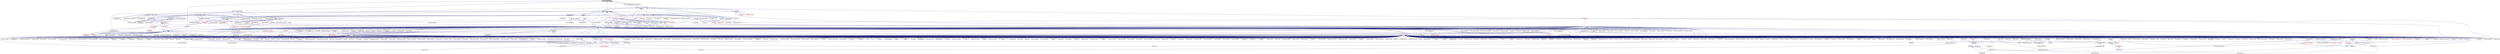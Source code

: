 digraph "bind_naming_wrappers.hpp"
{
  edge [fontname="Helvetica",fontsize="10",labelfontname="Helvetica",labelfontsize="10"];
  node [fontname="Helvetica",fontsize="10",shape=record];
  Node101 [label="bind_naming_wrappers.hpp",height=0.2,width=0.4,color="black", fillcolor="grey75", style="filled", fontcolor="black"];
  Node101 -> Node102 [dir="back",color="midnightblue",fontsize="10",style="solid",fontname="Helvetica"];
  Node102 [label="applier.hpp",height=0.2,width=0.4,color="black", fillcolor="white", style="filled",URL="$d2/d6f/include_2applier_8hpp.html"];
  Node102 -> Node103 [dir="back",color="midnightblue",fontsize="10",style="solid",fontname="Helvetica"];
  Node103 [label="runtime.hpp",height=0.2,width=0.4,color="black", fillcolor="white", style="filled",URL="$d5/d15/include_2runtime_8hpp.html"];
  Node103 -> Node104 [dir="back",color="midnightblue",fontsize="10",style="solid",fontname="Helvetica"];
  Node104 [label="async_io_action.cpp",height=0.2,width=0.4,color="black", fillcolor="white", style="filled",URL="$d3/df5/async__io__action_8cpp.html"];
  Node103 -> Node105 [dir="back",color="midnightblue",fontsize="10",style="solid",fontname="Helvetica"];
  Node105 [label="async_io_external.cpp",height=0.2,width=0.4,color="black", fillcolor="white", style="filled",URL="$da/d9a/async__io__external_8cpp.html"];
  Node103 -> Node106 [dir="back",color="midnightblue",fontsize="10",style="solid",fontname="Helvetica"];
  Node106 [label="async_io_low_level.cpp",height=0.2,width=0.4,color="black", fillcolor="white", style="filled",URL="$dc/d10/async__io__low__level_8cpp.html"];
  Node103 -> Node107 [dir="back",color="midnightblue",fontsize="10",style="solid",fontname="Helvetica"];
  Node107 [label="async_io_simple.cpp",height=0.2,width=0.4,color="black", fillcolor="white", style="filled",URL="$da/db7/async__io__simple_8cpp.html"];
  Node103 -> Node108 [dir="back",color="midnightblue",fontsize="10",style="solid",fontname="Helvetica"];
  Node108 [label="rnd_future_reduce.cpp",height=0.2,width=0.4,color="black", fillcolor="white", style="filled",URL="$d1/db5/rnd__future__reduce_8cpp.html"];
  Node103 -> Node109 [dir="back",color="midnightblue",fontsize="10",style="solid",fontname="Helvetica"];
  Node109 [label="oversubscribing_resource\l_partitioner.cpp",height=0.2,width=0.4,color="black", fillcolor="white", style="filled",URL="$dd/dee/oversubscribing__resource__partitioner_8cpp.html"];
  Node103 -> Node110 [dir="back",color="midnightblue",fontsize="10",style="solid",fontname="Helvetica"];
  Node110 [label="system_characteristics.hpp",height=0.2,width=0.4,color="black", fillcolor="white", style="filled",URL="$d0/d07/system__characteristics_8hpp.html"];
  Node110 -> Node109 [dir="back",color="midnightblue",fontsize="10",style="solid",fontname="Helvetica"];
  Node110 -> Node111 [dir="back",color="midnightblue",fontsize="10",style="solid",fontname="Helvetica"];
  Node111 [label="simple_resource_partitioner.cpp",height=0.2,width=0.4,color="black", fillcolor="white", style="filled",URL="$d5/df9/simple__resource__partitioner_8cpp.html"];
  Node103 -> Node111 [dir="back",color="midnightblue",fontsize="10",style="solid",fontname="Helvetica"];
  Node103 -> Node112 [dir="back",color="midnightblue",fontsize="10",style="solid",fontname="Helvetica"];
  Node112 [label="hpx.hpp",height=0.2,width=0.4,color="red", fillcolor="white", style="filled",URL="$d0/daa/hpx_8hpp.html"];
  Node112 -> Node113 [dir="back",color="midnightblue",fontsize="10",style="solid",fontname="Helvetica"];
  Node113 [label="1d_stencil_1.cpp",height=0.2,width=0.4,color="black", fillcolor="white", style="filled",URL="$d2/db1/1d__stencil__1_8cpp.html"];
  Node112 -> Node114 [dir="back",color="midnightblue",fontsize="10",style="solid",fontname="Helvetica"];
  Node114 [label="1d_stencil_2.cpp",height=0.2,width=0.4,color="black", fillcolor="white", style="filled",URL="$d3/dd1/1d__stencil__2_8cpp.html"];
  Node112 -> Node115 [dir="back",color="midnightblue",fontsize="10",style="solid",fontname="Helvetica"];
  Node115 [label="1d_stencil_3.cpp",height=0.2,width=0.4,color="black", fillcolor="white", style="filled",URL="$db/d19/1d__stencil__3_8cpp.html"];
  Node112 -> Node116 [dir="back",color="midnightblue",fontsize="10",style="solid",fontname="Helvetica"];
  Node116 [label="1d_stencil_4.cpp",height=0.2,width=0.4,color="black", fillcolor="white", style="filled",URL="$d1/d7d/1d__stencil__4_8cpp.html"];
  Node112 -> Node117 [dir="back",color="midnightblue",fontsize="10",style="solid",fontname="Helvetica"];
  Node117 [label="1d_stencil_4_parallel.cpp",height=0.2,width=0.4,color="black", fillcolor="white", style="filled",URL="$d6/d05/1d__stencil__4__parallel_8cpp.html"];
  Node112 -> Node118 [dir="back",color="midnightblue",fontsize="10",style="solid",fontname="Helvetica"];
  Node118 [label="1d_stencil_4_repart.cpp",height=0.2,width=0.4,color="black", fillcolor="white", style="filled",URL="$d0/d6b/1d__stencil__4__repart_8cpp.html"];
  Node112 -> Node119 [dir="back",color="midnightblue",fontsize="10",style="solid",fontname="Helvetica"];
  Node119 [label="1d_stencil_4_throttle.cpp",height=0.2,width=0.4,color="black", fillcolor="white", style="filled",URL="$d6/de5/1d__stencil__4__throttle_8cpp.html"];
  Node112 -> Node120 [dir="back",color="midnightblue",fontsize="10",style="solid",fontname="Helvetica"];
  Node120 [label="1d_stencil_5.cpp",height=0.2,width=0.4,color="black", fillcolor="white", style="filled",URL="$d7/d2a/1d__stencil__5_8cpp.html"];
  Node112 -> Node121 [dir="back",color="midnightblue",fontsize="10",style="solid",fontname="Helvetica"];
  Node121 [label="1d_stencil_6.cpp",height=0.2,width=0.4,color="black", fillcolor="white", style="filled",URL="$db/de7/1d__stencil__6_8cpp.html"];
  Node112 -> Node122 [dir="back",color="midnightblue",fontsize="10",style="solid",fontname="Helvetica"];
  Node122 [label="1d_stencil_7.cpp",height=0.2,width=0.4,color="black", fillcolor="white", style="filled",URL="$d4/d5a/1d__stencil__7_8cpp.html"];
  Node112 -> Node123 [dir="back",color="midnightblue",fontsize="10",style="solid",fontname="Helvetica"];
  Node123 [label="1d_stencil_8.cpp",height=0.2,width=0.4,color="black", fillcolor="white", style="filled",URL="$df/de0/1d__stencil__8_8cpp.html"];
  Node112 -> Node124 [dir="back",color="midnightblue",fontsize="10",style="solid",fontname="Helvetica"];
  Node124 [label="accumulator.cpp",height=0.2,width=0.4,color="black", fillcolor="white", style="filled",URL="$d1/d81/accumulator_8cpp.html"];
  Node112 -> Node125 [dir="back",color="midnightblue",fontsize="10",style="solid",fontname="Helvetica"];
  Node125 [label="accumulator.hpp",height=0.2,width=0.4,color="black", fillcolor="white", style="filled",URL="$d4/d9d/server_2accumulator_8hpp.html"];
  Node125 -> Node124 [dir="back",color="midnightblue",fontsize="10",style="solid",fontname="Helvetica"];
  Node125 -> Node126 [dir="back",color="midnightblue",fontsize="10",style="solid",fontname="Helvetica"];
  Node126 [label="accumulator.hpp",height=0.2,width=0.4,color="red", fillcolor="white", style="filled",URL="$d8/d5e/accumulator_8hpp.html"];
  Node112 -> Node128 [dir="back",color="midnightblue",fontsize="10",style="solid",fontname="Helvetica"];
  Node128 [label="template_function_accumulator.hpp",height=0.2,width=0.4,color="black", fillcolor="white", style="filled",URL="$d7/da6/server_2template__function__accumulator_8hpp.html"];
  Node128 -> Node129 [dir="back",color="midnightblue",fontsize="10",style="solid",fontname="Helvetica"];
  Node129 [label="template_function_accumulator.cpp",height=0.2,width=0.4,color="black", fillcolor="white", style="filled",URL="$d5/d02/template__function__accumulator_8cpp.html"];
  Node128 -> Node130 [dir="back",color="midnightblue",fontsize="10",style="solid",fontname="Helvetica"];
  Node130 [label="template_function_accumulator.hpp",height=0.2,width=0.4,color="red", fillcolor="white", style="filled",URL="$d3/de9/template__function__accumulator_8hpp.html"];
  Node112 -> Node132 [dir="back",color="midnightblue",fontsize="10",style="solid",fontname="Helvetica"];
  Node132 [label="template_accumulator.cpp",height=0.2,width=0.4,color="black", fillcolor="white", style="filled",URL="$d0/d4a/template__accumulator_8cpp.html"];
  Node112 -> Node129 [dir="back",color="midnightblue",fontsize="10",style="solid",fontname="Helvetica"];
  Node112 -> Node130 [dir="back",color="midnightblue",fontsize="10",style="solid",fontname="Helvetica"];
  Node112 -> Node133 [dir="back",color="midnightblue",fontsize="10",style="solid",fontname="Helvetica"];
  Node133 [label="allgather_module.cpp",height=0.2,width=0.4,color="black", fillcolor="white", style="filled",URL="$df/de4/allgather__module_8cpp.html"];
  Node112 -> Node134 [dir="back",color="midnightblue",fontsize="10",style="solid",fontname="Helvetica"];
  Node134 [label="allgather.cpp",height=0.2,width=0.4,color="black", fillcolor="white", style="filled",URL="$d7/d06/allgather_8cpp.html"];
  Node112 -> Node135 [dir="back",color="midnightblue",fontsize="10",style="solid",fontname="Helvetica"];
  Node135 [label="allgather_and_gate.cpp",height=0.2,width=0.4,color="black", fillcolor="white", style="filled",URL="$d1/d56/allgather__and__gate_8cpp.html"];
  Node112 -> Node136 [dir="back",color="midnightblue",fontsize="10",style="solid",fontname="Helvetica"];
  Node136 [label="ag_client.cpp",height=0.2,width=0.4,color="black", fillcolor="white", style="filled",URL="$d4/d5d/ag__client_8cpp.html"];
  Node112 -> Node137 [dir="back",color="midnightblue",fontsize="10",style="solid",fontname="Helvetica"];
  Node137 [label="hpx_thread_phase.cpp",height=0.2,width=0.4,color="black", fillcolor="white", style="filled",URL="$d5/dca/hpx__thread__phase_8cpp.html"];
  Node112 -> Node138 [dir="back",color="midnightblue",fontsize="10",style="solid",fontname="Helvetica"];
  Node138 [label="os_thread_num.cpp",height=0.2,width=0.4,color="black", fillcolor="white", style="filled",URL="$d2/dfb/os__thread__num_8cpp.html"];
  Node112 -> Node139 [dir="back",color="midnightblue",fontsize="10",style="solid",fontname="Helvetica"];
  Node139 [label="cancelable_action.cpp",height=0.2,width=0.4,color="black", fillcolor="white", style="filled",URL="$d5/d0c/cancelable__action_8cpp.html"];
  Node112 -> Node140 [dir="back",color="midnightblue",fontsize="10",style="solid",fontname="Helvetica"];
  Node140 [label="cancelable_action.hpp",height=0.2,width=0.4,color="black", fillcolor="white", style="filled",URL="$d5/d4d/server_2cancelable__action_8hpp.html"];
  Node140 -> Node139 [dir="back",color="midnightblue",fontsize="10",style="solid",fontname="Helvetica"];
  Node140 -> Node141 [dir="back",color="midnightblue",fontsize="10",style="solid",fontname="Helvetica"];
  Node141 [label="cancelable_action.hpp",height=0.2,width=0.4,color="black", fillcolor="white", style="filled",URL="$d0/da3/stubs_2cancelable__action_8hpp.html"];
  Node141 -> Node142 [dir="back",color="midnightblue",fontsize="10",style="solid",fontname="Helvetica"];
  Node142 [label="cancelable_action.hpp",height=0.2,width=0.4,color="black", fillcolor="white", style="filled",URL="$d6/d28/cancelable__action_8hpp.html"];
  Node142 -> Node143 [dir="back",color="midnightblue",fontsize="10",style="solid",fontname="Helvetica"];
  Node143 [label="cancelable_action_client.cpp",height=0.2,width=0.4,color="black", fillcolor="white", style="filled",URL="$d1/db8/cancelable__action__client_8cpp.html"];
  Node112 -> Node141 [dir="back",color="midnightblue",fontsize="10",style="solid",fontname="Helvetica"];
  Node112 -> Node143 [dir="back",color="midnightblue",fontsize="10",style="solid",fontname="Helvetica"];
  Node112 -> Node144 [dir="back",color="midnightblue",fontsize="10",style="solid",fontname="Helvetica"];
  Node144 [label="cublas_matmul.cpp",height=0.2,width=0.4,color="black", fillcolor="white", style="filled",URL="$dd/d84/cublas__matmul_8cpp.html"];
  Node112 -> Node145 [dir="back",color="midnightblue",fontsize="10",style="solid",fontname="Helvetica"];
  Node145 [label="win_perf_counters.cpp",height=0.2,width=0.4,color="black", fillcolor="white", style="filled",URL="$d8/d11/win__perf__counters_8cpp.html"];
  Node112 -> Node146 [dir="back",color="midnightblue",fontsize="10",style="solid",fontname="Helvetica"];
  Node146 [label="win_perf_counters.hpp",height=0.2,width=0.4,color="black", fillcolor="white", style="filled",URL="$d5/da7/win__perf__counters_8hpp.html"];
  Node112 -> Node147 [dir="back",color="midnightblue",fontsize="10",style="solid",fontname="Helvetica"];
  Node147 [label="hello_world_component.hpp",height=0.2,width=0.4,color="red", fillcolor="white", style="filled",URL="$df/df0/hello__world__component_8hpp.html"];
  Node112 -> Node150 [dir="back",color="midnightblue",fontsize="10",style="solid",fontname="Helvetica"];
  Node150 [label="interpolate1d.cpp",height=0.2,width=0.4,color="black", fillcolor="white", style="filled",URL="$d0/d05/interpolate1d_8cpp.html"];
  Node112 -> Node151 [dir="back",color="midnightblue",fontsize="10",style="solid",fontname="Helvetica"];
  Node151 [label="partition.hpp",height=0.2,width=0.4,color="black", fillcolor="white", style="filled",URL="$d0/d7a/examples_2interpolate1d_2interpolate1d_2partition_8hpp.html"];
  Node151 -> Node150 [dir="back",color="midnightblue",fontsize="10",style="solid",fontname="Helvetica"];
  Node151 -> Node152 [dir="back",color="midnightblue",fontsize="10",style="solid",fontname="Helvetica"];
  Node152 [label="interpolate1d.hpp",height=0.2,width=0.4,color="red", fillcolor="white", style="filled",URL="$d4/dc7/interpolate1d_8hpp.html"];
  Node152 -> Node150 [dir="back",color="midnightblue",fontsize="10",style="solid",fontname="Helvetica"];
  Node112 -> Node154 [dir="back",color="midnightblue",fontsize="10",style="solid",fontname="Helvetica"];
  Node154 [label="partition.hpp",height=0.2,width=0.4,color="black", fillcolor="white", style="filled",URL="$d0/dff/examples_2interpolate1d_2interpolate1d_2server_2partition_8hpp.html"];
  Node154 -> Node151 [dir="back",color="midnightblue",fontsize="10",style="solid",fontname="Helvetica"];
  Node154 -> Node155 [dir="back",color="midnightblue",fontsize="10",style="solid",fontname="Helvetica"];
  Node155 [label="partition.cpp",height=0.2,width=0.4,color="black", fillcolor="white", style="filled",URL="$d0/d4f/examples_2interpolate1d_2interpolate1d_2server_2partition_8cpp.html"];
  Node112 -> Node152 [dir="back",color="midnightblue",fontsize="10",style="solid",fontname="Helvetica"];
  Node112 -> Node156 [dir="back",color="midnightblue",fontsize="10",style="solid",fontname="Helvetica"];
  Node156 [label="read_values.cpp",height=0.2,width=0.4,color="black", fillcolor="white", style="filled",URL="$d0/d8c/interpolate1d_2interpolate1d_2read__values_8cpp.html"];
  Node112 -> Node155 [dir="back",color="midnightblue",fontsize="10",style="solid",fontname="Helvetica"];
  Node112 -> Node157 [dir="back",color="midnightblue",fontsize="10",style="solid",fontname="Helvetica"];
  Node157 [label="jacobi.cpp",height=0.2,width=0.4,color="black", fillcolor="white", style="filled",URL="$d2/d27/jacobi_8cpp.html"];
  Node112 -> Node158 [dir="back",color="midnightblue",fontsize="10",style="solid",fontname="Helvetica"];
  Node158 [label="grid.cpp",height=0.2,width=0.4,color="black", fillcolor="white", style="filled",URL="$d6/d1b/jacobi__component_2grid_8cpp.html"];
  Node112 -> Node159 [dir="back",color="midnightblue",fontsize="10",style="solid",fontname="Helvetica"];
  Node159 [label="row.cpp",height=0.2,width=0.4,color="black", fillcolor="white", style="filled",URL="$d3/d86/server_2row_8cpp.html"];
  Node112 -> Node160 [dir="back",color="midnightblue",fontsize="10",style="solid",fontname="Helvetica"];
  Node160 [label="solver.cpp",height=0.2,width=0.4,color="black", fillcolor="white", style="filled",URL="$d6/d94/solver_8cpp.html"];
  Node112 -> Node161 [dir="back",color="midnightblue",fontsize="10",style="solid",fontname="Helvetica"];
  Node161 [label="stencil_iterator.cpp",height=0.2,width=0.4,color="black", fillcolor="white", style="filled",URL="$d6/de1/server_2stencil__iterator_8cpp.html"];
  Node112 -> Node162 [dir="back",color="midnightblue",fontsize="10",style="solid",fontname="Helvetica"];
  Node162 [label="stencil_iterator.cpp",height=0.2,width=0.4,color="black", fillcolor="white", style="filled",URL="$d7/d71/stencil__iterator_8cpp.html"];
  Node112 -> Node163 [dir="back",color="midnightblue",fontsize="10",style="solid",fontname="Helvetica"];
  Node163 [label="jacobi.cpp",height=0.2,width=0.4,color="black", fillcolor="white", style="filled",URL="$d3/d44/smp_2jacobi_8cpp.html"];
  Node112 -> Node164 [dir="back",color="midnightblue",fontsize="10",style="solid",fontname="Helvetica"];
  Node164 [label="jacobi_hpx.cpp",height=0.2,width=0.4,color="black", fillcolor="white", style="filled",URL="$d8/d72/jacobi__hpx_8cpp.html"];
  Node112 -> Node165 [dir="back",color="midnightblue",fontsize="10",style="solid",fontname="Helvetica"];
  Node165 [label="jacobi_nonuniform.cpp",height=0.2,width=0.4,color="black", fillcolor="white", style="filled",URL="$dd/ddc/jacobi__nonuniform_8cpp.html"];
  Node112 -> Node166 [dir="back",color="midnightblue",fontsize="10",style="solid",fontname="Helvetica"];
  Node166 [label="jacobi_nonuniform_hpx.cpp",height=0.2,width=0.4,color="black", fillcolor="white", style="filled",URL="$de/d56/jacobi__nonuniform__hpx_8cpp.html"];
  Node112 -> Node167 [dir="back",color="midnightblue",fontsize="10",style="solid",fontname="Helvetica"];
  Node167 [label="nqueen.cpp",height=0.2,width=0.4,color="black", fillcolor="white", style="filled",URL="$db/dca/nqueen_8cpp.html"];
  Node112 -> Node168 [dir="back",color="midnightblue",fontsize="10",style="solid",fontname="Helvetica"];
  Node168 [label="nqueen.hpp",height=0.2,width=0.4,color="red", fillcolor="white", style="filled",URL="$de/d58/server_2nqueen_8hpp.html"];
  Node168 -> Node167 [dir="back",color="midnightblue",fontsize="10",style="solid",fontname="Helvetica"];
  Node112 -> Node171 [dir="back",color="midnightblue",fontsize="10",style="solid",fontname="Helvetica"];
  Node171 [label="nqueen_client.cpp",height=0.2,width=0.4,color="black", fillcolor="white", style="filled",URL="$d3/d5e/nqueen__client_8cpp.html"];
  Node112 -> Node172 [dir="back",color="midnightblue",fontsize="10",style="solid",fontname="Helvetica"];
  Node172 [label="sine.cpp",height=0.2,width=0.4,color="black", fillcolor="white", style="filled",URL="$d3/d0d/server_2sine_8cpp.html"];
  Node112 -> Node173 [dir="back",color="midnightblue",fontsize="10",style="solid",fontname="Helvetica"];
  Node173 [label="sine.hpp",height=0.2,width=0.4,color="black", fillcolor="white", style="filled",URL="$d8/dac/sine_8hpp.html"];
  Node173 -> Node172 [dir="back",color="midnightblue",fontsize="10",style="solid",fontname="Helvetica"];
  Node173 -> Node174 [dir="back",color="midnightblue",fontsize="10",style="solid",fontname="Helvetica"];
  Node174 [label="sine.cpp",height=0.2,width=0.4,color="black", fillcolor="white", style="filled",URL="$d5/dd8/sine_8cpp.html"];
  Node112 -> Node174 [dir="back",color="midnightblue",fontsize="10",style="solid",fontname="Helvetica"];
  Node112 -> Node175 [dir="back",color="midnightblue",fontsize="10",style="solid",fontname="Helvetica"];
  Node175 [label="sine_client.cpp",height=0.2,width=0.4,color="black", fillcolor="white", style="filled",URL="$db/d62/sine__client_8cpp.html"];
  Node112 -> Node176 [dir="back",color="midnightblue",fontsize="10",style="solid",fontname="Helvetica"];
  Node176 [label="qt.cpp",height=0.2,width=0.4,color="black", fillcolor="white", style="filled",URL="$df/d90/qt_8cpp.html"];
  Node112 -> Node177 [dir="back",color="midnightblue",fontsize="10",style="solid",fontname="Helvetica"];
  Node177 [label="queue_client.cpp",height=0.2,width=0.4,color="black", fillcolor="white", style="filled",URL="$d7/d96/queue__client_8cpp.html"];
  Node112 -> Node178 [dir="back",color="midnightblue",fontsize="10",style="solid",fontname="Helvetica"];
  Node178 [label="customize_async.cpp",height=0.2,width=0.4,color="black", fillcolor="white", style="filled",URL="$d0/d82/customize__async_8cpp.html"];
  Node112 -> Node179 [dir="back",color="midnightblue",fontsize="10",style="solid",fontname="Helvetica"];
  Node179 [label="data_actions.cpp",height=0.2,width=0.4,color="black", fillcolor="white", style="filled",URL="$dc/d68/data__actions_8cpp.html"];
  Node112 -> Node180 [dir="back",color="midnightblue",fontsize="10",style="solid",fontname="Helvetica"];
  Node180 [label="error_handling.cpp",height=0.2,width=0.4,color="black", fillcolor="white", style="filled",URL="$d9/d96/error__handling_8cpp.html"];
  Node112 -> Node181 [dir="back",color="midnightblue",fontsize="10",style="solid",fontname="Helvetica"];
  Node181 [label="event_synchronization.cpp",height=0.2,width=0.4,color="black", fillcolor="white", style="filled",URL="$d0/d35/event__synchronization_8cpp.html"];
  Node112 -> Node182 [dir="back",color="midnightblue",fontsize="10",style="solid",fontname="Helvetica"];
  Node182 [label="factorial.cpp",height=0.2,width=0.4,color="black", fillcolor="white", style="filled",URL="$d9/d00/factorial_8cpp.html"];
  Node112 -> Node183 [dir="back",color="midnightblue",fontsize="10",style="solid",fontname="Helvetica"];
  Node183 [label="file_serialization.cpp",height=0.2,width=0.4,color="black", fillcolor="white", style="filled",URL="$de/d58/file__serialization_8cpp.html"];
  Node112 -> Node184 [dir="back",color="midnightblue",fontsize="10",style="solid",fontname="Helvetica"];
  Node184 [label="init_globally.cpp",height=0.2,width=0.4,color="black", fillcolor="white", style="filled",URL="$d6/dad/init__globally_8cpp.html"];
  Node112 -> Node185 [dir="back",color="midnightblue",fontsize="10",style="solid",fontname="Helvetica"];
  Node185 [label="interest_calculator.cpp",height=0.2,width=0.4,color="black", fillcolor="white", style="filled",URL="$d2/d86/interest__calculator_8cpp.html"];
  Node112 -> Node186 [dir="back",color="midnightblue",fontsize="10",style="solid",fontname="Helvetica"];
  Node186 [label="non_atomic_rma.cpp",height=0.2,width=0.4,color="black", fillcolor="white", style="filled",URL="$d7/d8b/non__atomic__rma_8cpp.html"];
  Node112 -> Node187 [dir="back",color="midnightblue",fontsize="10",style="solid",fontname="Helvetica"];
  Node187 [label="partitioned_vector\l_spmd_foreach.cpp",height=0.2,width=0.4,color="black", fillcolor="white", style="filled",URL="$db/d7c/partitioned__vector__spmd__foreach_8cpp.html"];
  Node112 -> Node188 [dir="back",color="midnightblue",fontsize="10",style="solid",fontname="Helvetica"];
  Node188 [label="pipeline1.cpp",height=0.2,width=0.4,color="black", fillcolor="white", style="filled",URL="$d5/d77/pipeline1_8cpp.html"];
  Node112 -> Node189 [dir="back",color="midnightblue",fontsize="10",style="solid",fontname="Helvetica"];
  Node189 [label="quicksort.cpp",height=0.2,width=0.4,color="black", fillcolor="white", style="filled",URL="$d3/d1e/quicksort_8cpp.html"];
  Node112 -> Node190 [dir="back",color="midnightblue",fontsize="10",style="solid",fontname="Helvetica"];
  Node190 [label="receive_buffer.cpp",height=0.2,width=0.4,color="black", fillcolor="white", style="filled",URL="$d7/d10/receive__buffer_8cpp.html"];
  Node112 -> Node191 [dir="back",color="midnightblue",fontsize="10",style="solid",fontname="Helvetica"];
  Node191 [label="safe_object.cpp",height=0.2,width=0.4,color="black", fillcolor="white", style="filled",URL="$dd/d52/safe__object_8cpp.html"];
  Node112 -> Node192 [dir="back",color="midnightblue",fontsize="10",style="solid",fontname="Helvetica"];
  Node192 [label="sort_by_key_demo.cpp",height=0.2,width=0.4,color="black", fillcolor="white", style="filled",URL="$da/d20/sort__by__key__demo_8cpp.html"];
  Node112 -> Node193 [dir="back",color="midnightblue",fontsize="10",style="solid",fontname="Helvetica"];
  Node193 [label="timed_wake.cpp",height=0.2,width=0.4,color="black", fillcolor="white", style="filled",URL="$d8/df9/timed__wake_8cpp.html"];
  Node112 -> Node194 [dir="back",color="midnightblue",fontsize="10",style="solid",fontname="Helvetica"];
  Node194 [label="vector_counting_dotproduct.cpp",height=0.2,width=0.4,color="black", fillcolor="white", style="filled",URL="$df/de9/vector__counting__dotproduct_8cpp.html"];
  Node112 -> Node195 [dir="back",color="midnightblue",fontsize="10",style="solid",fontname="Helvetica"];
  Node195 [label="vector_zip_dotproduct.cpp",height=0.2,width=0.4,color="black", fillcolor="white", style="filled",URL="$dc/d18/vector__zip__dotproduct_8cpp.html"];
  Node112 -> Node196 [dir="back",color="midnightblue",fontsize="10",style="solid",fontname="Helvetica"];
  Node196 [label="zerocopy_rdma.cpp",height=0.2,width=0.4,color="black", fillcolor="white", style="filled",URL="$d1/dad/zerocopy__rdma_8cpp.html"];
  Node112 -> Node197 [dir="back",color="midnightblue",fontsize="10",style="solid",fontname="Helvetica"];
  Node197 [label="random_mem_access.cpp",height=0.2,width=0.4,color="black", fillcolor="white", style="filled",URL="$d1/d51/random__mem__access_8cpp.html"];
  Node112 -> Node198 [dir="back",color="midnightblue",fontsize="10",style="solid",fontname="Helvetica"];
  Node198 [label="random_mem_access.hpp",height=0.2,width=0.4,color="red", fillcolor="white", style="filled",URL="$d0/d19/server_2random__mem__access_8hpp.html"];
  Node198 -> Node197 [dir="back",color="midnightblue",fontsize="10",style="solid",fontname="Helvetica"];
  Node112 -> Node201 [dir="back",color="midnightblue",fontsize="10",style="solid",fontname="Helvetica"];
  Node201 [label="random_mem_access_client.cpp",height=0.2,width=0.4,color="black", fillcolor="white", style="filled",URL="$df/d1b/random__mem__access__client_8cpp.html"];
  Node112 -> Node109 [dir="back",color="midnightblue",fontsize="10",style="solid",fontname="Helvetica"];
  Node112 -> Node111 [dir="back",color="midnightblue",fontsize="10",style="solid",fontname="Helvetica"];
  Node112 -> Node202 [dir="back",color="midnightblue",fontsize="10",style="solid",fontname="Helvetica"];
  Node202 [label="dimension.hpp",height=0.2,width=0.4,color="red", fillcolor="white", style="filled",URL="$d6/d39/sheneos_2sheneos_2dimension_8hpp.html"];
  Node202 -> Node208 [dir="back",color="midnightblue",fontsize="10",style="solid",fontname="Helvetica"];
  Node208 [label="partition3d.hpp",height=0.2,width=0.4,color="black", fillcolor="white", style="filled",URL="$dd/dbf/server_2partition3d_8hpp.html"];
  Node208 -> Node209 [dir="back",color="midnightblue",fontsize="10",style="solid",fontname="Helvetica"];
  Node209 [label="partition3d.hpp",height=0.2,width=0.4,color="black", fillcolor="white", style="filled",URL="$d1/d50/partition3d_8hpp.html"];
  Node209 -> Node205 [dir="back",color="midnightblue",fontsize="10",style="solid",fontname="Helvetica"];
  Node205 [label="interpolator.cpp",height=0.2,width=0.4,color="black", fillcolor="white", style="filled",URL="$d5/d02/interpolator_8cpp.html"];
  Node209 -> Node210 [dir="back",color="midnightblue",fontsize="10",style="solid",fontname="Helvetica"];
  Node210 [label="interpolator.hpp",height=0.2,width=0.4,color="red", fillcolor="white", style="filled",URL="$dc/d3b/interpolator_8hpp.html"];
  Node210 -> Node205 [dir="back",color="midnightblue",fontsize="10",style="solid",fontname="Helvetica"];
  Node210 -> Node212 [dir="back",color="midnightblue",fontsize="10",style="solid",fontname="Helvetica"];
  Node212 [label="sheneos_compare.cpp",height=0.2,width=0.4,color="black", fillcolor="white", style="filled",URL="$dc/d11/sheneos__compare_8cpp.html"];
  Node210 -> Node213 [dir="back",color="midnightblue",fontsize="10",style="solid",fontname="Helvetica"];
  Node213 [label="sheneos_test.cpp",height=0.2,width=0.4,color="black", fillcolor="white", style="filled",URL="$d4/d6e/sheneos__test_8cpp.html"];
  Node208 -> Node207 [dir="back",color="midnightblue",fontsize="10",style="solid",fontname="Helvetica"];
  Node207 [label="partition3d.cpp",height=0.2,width=0.4,color="black", fillcolor="white", style="filled",URL="$de/d70/partition3d_8cpp.html"];
  Node112 -> Node205 [dir="back",color="midnightblue",fontsize="10",style="solid",fontname="Helvetica"];
  Node112 -> Node209 [dir="back",color="midnightblue",fontsize="10",style="solid",fontname="Helvetica"];
  Node112 -> Node208 [dir="back",color="midnightblue",fontsize="10",style="solid",fontname="Helvetica"];
  Node112 -> Node210 [dir="back",color="midnightblue",fontsize="10",style="solid",fontname="Helvetica"];
  Node112 -> Node214 [dir="back",color="midnightblue",fontsize="10",style="solid",fontname="Helvetica"];
  Node214 [label="configuration.hpp",height=0.2,width=0.4,color="red", fillcolor="white", style="filled",URL="$dc/d0a/configuration_8hpp.html"];
  Node214 -> Node210 [dir="back",color="midnightblue",fontsize="10",style="solid",fontname="Helvetica"];
  Node112 -> Node206 [dir="back",color="midnightblue",fontsize="10",style="solid",fontname="Helvetica"];
  Node206 [label="read_values.cpp",height=0.2,width=0.4,color="black", fillcolor="white", style="filled",URL="$d7/da4/sheneos_2sheneos_2read__values_8cpp.html"];
  Node112 -> Node207 [dir="back",color="midnightblue",fontsize="10",style="solid",fontname="Helvetica"];
  Node112 -> Node213 [dir="back",color="midnightblue",fontsize="10",style="solid",fontname="Helvetica"];
  Node112 -> Node216 [dir="back",color="midnightblue",fontsize="10",style="solid",fontname="Helvetica"];
  Node216 [label="startup_shutdown.cpp",height=0.2,width=0.4,color="black", fillcolor="white", style="filled",URL="$d3/dfc/server_2startup__shutdown_8cpp.html"];
  Node112 -> Node217 [dir="back",color="midnightblue",fontsize="10",style="solid",fontname="Helvetica"];
  Node217 [label="startup_shutdown.cpp",height=0.2,width=0.4,color="black", fillcolor="white", style="filled",URL="$d0/ddb/startup__shutdown_8cpp.html"];
  Node112 -> Node218 [dir="back",color="midnightblue",fontsize="10",style="solid",fontname="Helvetica"];
  Node218 [label="spin.cpp",height=0.2,width=0.4,color="black", fillcolor="white", style="filled",URL="$d7/df2/spin_8cpp.html"];
  Node112 -> Node219 [dir="back",color="midnightblue",fontsize="10",style="solid",fontname="Helvetica"];
  Node219 [label="throttle.cpp",height=0.2,width=0.4,color="black", fillcolor="white", style="filled",URL="$de/d56/server_2throttle_8cpp.html"];
  Node112 -> Node220 [dir="back",color="midnightblue",fontsize="10",style="solid",fontname="Helvetica"];
  Node220 [label="throttle.hpp",height=0.2,width=0.4,color="black", fillcolor="white", style="filled",URL="$db/dc9/server_2throttle_8hpp.html"];
  Node220 -> Node219 [dir="back",color="midnightblue",fontsize="10",style="solid",fontname="Helvetica"];
  Node220 -> Node221 [dir="back",color="midnightblue",fontsize="10",style="solid",fontname="Helvetica"];
  Node221 [label="throttle.hpp",height=0.2,width=0.4,color="black", fillcolor="white", style="filled",URL="$d5/dec/stubs_2throttle_8hpp.html"];
  Node221 -> Node222 [dir="back",color="midnightblue",fontsize="10",style="solid",fontname="Helvetica"];
  Node222 [label="throttle.hpp",height=0.2,width=0.4,color="black", fillcolor="white", style="filled",URL="$d2/d2e/throttle_8hpp.html"];
  Node222 -> Node223 [dir="back",color="midnightblue",fontsize="10",style="solid",fontname="Helvetica"];
  Node223 [label="throttle.cpp",height=0.2,width=0.4,color="black", fillcolor="white", style="filled",URL="$db/d02/throttle_8cpp.html"];
  Node222 -> Node224 [dir="back",color="midnightblue",fontsize="10",style="solid",fontname="Helvetica"];
  Node224 [label="throttle_client.cpp",height=0.2,width=0.4,color="black", fillcolor="white", style="filled",URL="$d0/db7/throttle__client_8cpp.html"];
  Node112 -> Node221 [dir="back",color="midnightblue",fontsize="10",style="solid",fontname="Helvetica"];
  Node112 -> Node223 [dir="back",color="midnightblue",fontsize="10",style="solid",fontname="Helvetica"];
  Node112 -> Node222 [dir="back",color="midnightblue",fontsize="10",style="solid",fontname="Helvetica"];
  Node112 -> Node225 [dir="back",color="midnightblue",fontsize="10",style="solid",fontname="Helvetica"];
  Node225 [label="transpose_await.cpp",height=0.2,width=0.4,color="black", fillcolor="white", style="filled",URL="$de/d68/transpose__await_8cpp.html"];
  Node112 -> Node226 [dir="back",color="midnightblue",fontsize="10",style="solid",fontname="Helvetica"];
  Node226 [label="transpose_block.cpp",height=0.2,width=0.4,color="black", fillcolor="white", style="filled",URL="$d0/de1/transpose__block_8cpp.html"];
  Node112 -> Node227 [dir="back",color="midnightblue",fontsize="10",style="solid",fontname="Helvetica"];
  Node227 [label="transpose_block_numa.cpp",height=0.2,width=0.4,color="black", fillcolor="white", style="filled",URL="$dd/d3b/transpose__block__numa_8cpp.html"];
  Node112 -> Node228 [dir="back",color="midnightblue",fontsize="10",style="solid",fontname="Helvetica"];
  Node228 [label="transpose_serial.cpp",height=0.2,width=0.4,color="black", fillcolor="white", style="filled",URL="$db/d74/transpose__serial_8cpp.html"];
  Node112 -> Node229 [dir="back",color="midnightblue",fontsize="10",style="solid",fontname="Helvetica"];
  Node229 [label="transpose_serial_block.cpp",height=0.2,width=0.4,color="black", fillcolor="white", style="filled",URL="$d8/daa/transpose__serial__block_8cpp.html"];
  Node112 -> Node230 [dir="back",color="midnightblue",fontsize="10",style="solid",fontname="Helvetica"];
  Node230 [label="transpose_serial_vector.cpp",height=0.2,width=0.4,color="black", fillcolor="white", style="filled",URL="$d4/d04/transpose__serial__vector_8cpp.html"];
  Node112 -> Node231 [dir="back",color="midnightblue",fontsize="10",style="solid",fontname="Helvetica"];
  Node231 [label="transpose_smp.cpp",height=0.2,width=0.4,color="black", fillcolor="white", style="filled",URL="$d2/d99/transpose__smp_8cpp.html"];
  Node112 -> Node232 [dir="back",color="midnightblue",fontsize="10",style="solid",fontname="Helvetica"];
  Node232 [label="transpose_smp_block.cpp",height=0.2,width=0.4,color="black", fillcolor="white", style="filled",URL="$da/d4d/transpose__smp__block_8cpp.html"];
  Node112 -> Node233 [dir="back",color="midnightblue",fontsize="10",style="solid",fontname="Helvetica"];
  Node233 [label="simple_central_tuplespace.hpp",height=0.2,width=0.4,color="red", fillcolor="white", style="filled",URL="$db/d69/server_2simple__central__tuplespace_8hpp.html"];
  Node233 -> Node234 [dir="back",color="midnightblue",fontsize="10",style="solid",fontname="Helvetica"];
  Node234 [label="simple_central_tuplespace.cpp",height=0.2,width=0.4,color="black", fillcolor="white", style="filled",URL="$d3/dec/simple__central__tuplespace_8cpp.html"];
  Node112 -> Node238 [dir="back",color="midnightblue",fontsize="10",style="solid",fontname="Helvetica"];
  Node238 [label="tuples_warehouse.hpp",height=0.2,width=0.4,color="black", fillcolor="white", style="filled",URL="$da/de6/tuples__warehouse_8hpp.html"];
  Node238 -> Node233 [dir="back",color="midnightblue",fontsize="10",style="solid",fontname="Helvetica"];
  Node112 -> Node234 [dir="back",color="midnightblue",fontsize="10",style="solid",fontname="Helvetica"];
  Node112 -> Node239 [dir="back",color="midnightblue",fontsize="10",style="solid",fontname="Helvetica"];
  Node239 [label="hpx_runtime.cpp",height=0.2,width=0.4,color="black", fillcolor="white", style="filled",URL="$d7/d1e/hpx__runtime_8cpp.html"];
  Node112 -> Node240 [dir="back",color="midnightblue",fontsize="10",style="solid",fontname="Helvetica"];
  Node240 [label="synchronize.cpp",height=0.2,width=0.4,color="black", fillcolor="white", style="filled",URL="$da/da2/synchronize_8cpp.html"];
  Node112 -> Node241 [dir="back",color="midnightblue",fontsize="10",style="solid",fontname="Helvetica"];
  Node241 [label="agas_cache_timings.cpp",height=0.2,width=0.4,color="black", fillcolor="white", style="filled",URL="$dd/d37/agas__cache__timings_8cpp.html"];
  Node112 -> Node242 [dir="back",color="midnightblue",fontsize="10",style="solid",fontname="Helvetica"];
  Node242 [label="async_overheads.cpp",height=0.2,width=0.4,color="black", fillcolor="white", style="filled",URL="$de/da6/async__overheads_8cpp.html"];
  Node112 -> Node243 [dir="back",color="midnightblue",fontsize="10",style="solid",fontname="Helvetica"];
  Node243 [label="coroutines_call_overhead.cpp",height=0.2,width=0.4,color="black", fillcolor="white", style="filled",URL="$da/d1e/coroutines__call__overhead_8cpp.html"];
  Node112 -> Node244 [dir="back",color="midnightblue",fontsize="10",style="solid",fontname="Helvetica"];
  Node244 [label="foreach_scaling.cpp",height=0.2,width=0.4,color="black", fillcolor="white", style="filled",URL="$d4/d94/foreach__scaling_8cpp.html"];
  Node112 -> Node245 [dir="back",color="midnightblue",fontsize="10",style="solid",fontname="Helvetica"];
  Node245 [label="function_object_wrapper\l_overhead.cpp",height=0.2,width=0.4,color="black", fillcolor="white", style="filled",URL="$d5/d6f/function__object__wrapper__overhead_8cpp.html"];
  Node112 -> Node246 [dir="back",color="midnightblue",fontsize="10",style="solid",fontname="Helvetica"];
  Node246 [label="hpx_homogeneous_timed\l_task_spawn_executors.cpp",height=0.2,width=0.4,color="black", fillcolor="white", style="filled",URL="$d1/d3b/hpx__homogeneous__timed__task__spawn__executors_8cpp.html"];
  Node112 -> Node247 [dir="back",color="midnightblue",fontsize="10",style="solid",fontname="Helvetica"];
  Node247 [label="htts2_hpx.cpp",height=0.2,width=0.4,color="black", fillcolor="white", style="filled",URL="$d2/daf/htts2__hpx_8cpp.html"];
  Node112 -> Node248 [dir="back",color="midnightblue",fontsize="10",style="solid",fontname="Helvetica"];
  Node248 [label="partitioned_vector\l_foreach.cpp",height=0.2,width=0.4,color="black", fillcolor="white", style="filled",URL="$df/d5f/partitioned__vector__foreach_8cpp.html"];
  Node112 -> Node249 [dir="back",color="midnightblue",fontsize="10",style="solid",fontname="Helvetica"];
  Node249 [label="serialization_overhead.cpp",height=0.2,width=0.4,color="black", fillcolor="white", style="filled",URL="$d3/df8/serialization__overhead_8cpp.html"];
  Node112 -> Node250 [dir="back",color="midnightblue",fontsize="10",style="solid",fontname="Helvetica"];
  Node250 [label="sizeof.cpp",height=0.2,width=0.4,color="black", fillcolor="white", style="filled",URL="$d3/d0f/sizeof_8cpp.html"];
  Node112 -> Node251 [dir="back",color="midnightblue",fontsize="10",style="solid",fontname="Helvetica"];
  Node251 [label="skynet.cpp",height=0.2,width=0.4,color="black", fillcolor="white", style="filled",URL="$d0/dc3/skynet_8cpp.html"];
  Node112 -> Node252 [dir="back",color="midnightblue",fontsize="10",style="solid",fontname="Helvetica"];
  Node252 [label="stencil3_iterators.cpp",height=0.2,width=0.4,color="black", fillcolor="white", style="filled",URL="$db/d9e/stencil3__iterators_8cpp.html"];
  Node112 -> Node253 [dir="back",color="midnightblue",fontsize="10",style="solid",fontname="Helvetica"];
  Node253 [label="stream.cpp",height=0.2,width=0.4,color="black", fillcolor="white", style="filled",URL="$da/d5f/stream_8cpp.html"];
  Node112 -> Node254 [dir="back",color="midnightblue",fontsize="10",style="solid",fontname="Helvetica"];
  Node254 [label="timed_task_spawn.cpp",height=0.2,width=0.4,color="black", fillcolor="white", style="filled",URL="$df/de1/timed__task__spawn_8cpp.html"];
  Node112 -> Node255 [dir="back",color="midnightblue",fontsize="10",style="solid",fontname="Helvetica"];
  Node255 [label="transform_reduce_binary\l_scaling.cpp",height=0.2,width=0.4,color="black", fillcolor="white", style="filled",URL="$d1/dae/transform__reduce__binary__scaling_8cpp.html"];
  Node112 -> Node256 [dir="back",color="midnightblue",fontsize="10",style="solid",fontname="Helvetica"];
  Node256 [label="transform_reduce_scaling.cpp",height=0.2,width=0.4,color="black", fillcolor="white", style="filled",URL="$db/d2a/transform__reduce__scaling_8cpp.html"];
  Node112 -> Node257 [dir="back",color="midnightblue",fontsize="10",style="solid",fontname="Helvetica"];
  Node257 [label="minmax_element_performance.cpp",height=0.2,width=0.4,color="black", fillcolor="white", style="filled",URL="$d9/d93/minmax__element__performance_8cpp.html"];
  Node112 -> Node258 [dir="back",color="midnightblue",fontsize="10",style="solid",fontname="Helvetica"];
  Node258 [label="barrier_performance.cpp",height=0.2,width=0.4,color="black", fillcolor="white", style="filled",URL="$d6/d6c/barrier__performance_8cpp.html"];
  Node112 -> Node259 [dir="back",color="midnightblue",fontsize="10",style="solid",fontname="Helvetica"];
  Node259 [label="network_storage.cpp",height=0.2,width=0.4,color="black", fillcolor="white", style="filled",URL="$db/daa/network__storage_8cpp.html"];
  Node112 -> Node260 [dir="back",color="midnightblue",fontsize="10",style="solid",fontname="Helvetica"];
  Node260 [label="simple_profiler.hpp",height=0.2,width=0.4,color="black", fillcolor="white", style="filled",URL="$d8/d02/simple__profiler_8hpp.html"];
  Node260 -> Node259 [dir="back",color="midnightblue",fontsize="10",style="solid",fontname="Helvetica"];
  Node112 -> Node261 [dir="back",color="midnightblue",fontsize="10",style="solid",fontname="Helvetica"];
  Node261 [label="osu_bcast.cpp",height=0.2,width=0.4,color="black", fillcolor="white", style="filled",URL="$d3/dca/osu__bcast_8cpp.html"];
  Node112 -> Node262 [dir="back",color="midnightblue",fontsize="10",style="solid",fontname="Helvetica"];
  Node262 [label="osu_bibw.cpp",height=0.2,width=0.4,color="black", fillcolor="white", style="filled",URL="$d2/d04/osu__bibw_8cpp.html"];
  Node112 -> Node263 [dir="back",color="midnightblue",fontsize="10",style="solid",fontname="Helvetica"];
  Node263 [label="osu_bw.cpp",height=0.2,width=0.4,color="black", fillcolor="white", style="filled",URL="$d4/d20/osu__bw_8cpp.html"];
  Node112 -> Node264 [dir="back",color="midnightblue",fontsize="10",style="solid",fontname="Helvetica"];
  Node264 [label="osu_latency.cpp",height=0.2,width=0.4,color="black", fillcolor="white", style="filled",URL="$df/d58/osu__latency_8cpp.html"];
  Node112 -> Node265 [dir="back",color="midnightblue",fontsize="10",style="solid",fontname="Helvetica"];
  Node265 [label="osu_multi_lat.cpp",height=0.2,width=0.4,color="black", fillcolor="white", style="filled",URL="$d7/d91/osu__multi__lat_8cpp.html"];
  Node112 -> Node266 [dir="back",color="midnightblue",fontsize="10",style="solid",fontname="Helvetica"];
  Node266 [label="osu_scatter.cpp",height=0.2,width=0.4,color="black", fillcolor="white", style="filled",URL="$d4/d4c/osu__scatter_8cpp.html"];
  Node112 -> Node267 [dir="back",color="midnightblue",fontsize="10",style="solid",fontname="Helvetica"];
  Node267 [label="pingpong_performance.cpp",height=0.2,width=0.4,color="black", fillcolor="white", style="filled",URL="$de/d03/pingpong__performance_8cpp.html"];
  Node112 -> Node268 [dir="back",color="midnightblue",fontsize="10",style="solid",fontname="Helvetica"];
  Node268 [label="benchmark_is_heap.cpp",height=0.2,width=0.4,color="black", fillcolor="white", style="filled",URL="$da/d4f/benchmark__is__heap_8cpp.html"];
  Node112 -> Node269 [dir="back",color="midnightblue",fontsize="10",style="solid",fontname="Helvetica"];
  Node269 [label="benchmark_is_heap_until.cpp",height=0.2,width=0.4,color="black", fillcolor="white", style="filled",URL="$dc/df5/benchmark__is__heap__until_8cpp.html"];
  Node112 -> Node270 [dir="back",color="midnightblue",fontsize="10",style="solid",fontname="Helvetica"];
  Node270 [label="benchmark_merge.cpp",height=0.2,width=0.4,color="black", fillcolor="white", style="filled",URL="$dd/d49/benchmark__merge_8cpp.html"];
  Node112 -> Node271 [dir="back",color="midnightblue",fontsize="10",style="solid",fontname="Helvetica"];
  Node271 [label="benchmark_partition.cpp",height=0.2,width=0.4,color="black", fillcolor="white", style="filled",URL="$d9/d88/benchmark__partition_8cpp.html"];
  Node112 -> Node272 [dir="back",color="midnightblue",fontsize="10",style="solid",fontname="Helvetica"];
  Node272 [label="benchmark_partition\l_copy.cpp",height=0.2,width=0.4,color="black", fillcolor="white", style="filled",URL="$d3/d0e/benchmark__partition__copy_8cpp.html"];
  Node112 -> Node273 [dir="back",color="midnightblue",fontsize="10",style="solid",fontname="Helvetica"];
  Node273 [label="benchmark_unique_copy.cpp",height=0.2,width=0.4,color="black", fillcolor="white", style="filled",URL="$d9/d53/benchmark__unique__copy_8cpp.html"];
  Node112 -> Node274 [dir="back",color="midnightblue",fontsize="10",style="solid",fontname="Helvetica"];
  Node274 [label="action_move_semantics.cpp",height=0.2,width=0.4,color="black", fillcolor="white", style="filled",URL="$d4/db3/action__move__semantics_8cpp.html"];
  Node112 -> Node275 [dir="back",color="midnightblue",fontsize="10",style="solid",fontname="Helvetica"];
  Node275 [label="movable_objects.cpp",height=0.2,width=0.4,color="black", fillcolor="white", style="filled",URL="$d8/d65/movable__objects_8cpp.html"];
  Node112 -> Node276 [dir="back",color="midnightblue",fontsize="10",style="solid",fontname="Helvetica"];
  Node276 [label="duplicate_id_registration\l_1596.cpp",height=0.2,width=0.4,color="black", fillcolor="white", style="filled",URL="$db/d8d/duplicate__id__registration__1596_8cpp.html"];
  Node112 -> Node277 [dir="back",color="midnightblue",fontsize="10",style="solid",fontname="Helvetica"];
  Node277 [label="pass_by_value_id_type\l_action.cpp",height=0.2,width=0.4,color="black", fillcolor="white", style="filled",URL="$d0/de6/pass__by__value__id__type__action_8cpp.html"];
  Node112 -> Node278 [dir="back",color="midnightblue",fontsize="10",style="solid",fontname="Helvetica"];
  Node278 [label="register_with_basename\l_1804.cpp",height=0.2,width=0.4,color="black", fillcolor="white", style="filled",URL="$db/d95/register__with__basename__1804_8cpp.html"];
  Node112 -> Node279 [dir="back",color="midnightblue",fontsize="10",style="solid",fontname="Helvetica"];
  Node279 [label="send_gid_keep_component\l_1624.cpp",height=0.2,width=0.4,color="black", fillcolor="white", style="filled",URL="$d9/d49/send__gid__keep__component__1624_8cpp.html"];
  Node112 -> Node280 [dir="back",color="midnightblue",fontsize="10",style="solid",fontname="Helvetica"];
  Node280 [label="algorithms.cc",height=0.2,width=0.4,color="black", fillcolor="white", style="filled",URL="$d5/d1b/algorithms_8cc.html"];
  Node112 -> Node281 [dir="back",color="midnightblue",fontsize="10",style="solid",fontname="Helvetica"];
  Node281 [label="matrix_hpx.hh",height=0.2,width=0.4,color="black", fillcolor="white", style="filled",URL="$d5/d89/matrix__hpx_8hh.html"];
  Node281 -> Node282 [dir="back",color="midnightblue",fontsize="10",style="solid",fontname="Helvetica"];
  Node282 [label="block_matrix.hh",height=0.2,width=0.4,color="red", fillcolor="white", style="filled",URL="$dc/de8/block__matrix_8hh.html"];
  Node282 -> Node280 [dir="back",color="midnightblue",fontsize="10",style="solid",fontname="Helvetica"];
  Node282 -> Node286 [dir="back",color="midnightblue",fontsize="10",style="solid",fontname="Helvetica"];
  Node286 [label="block_matrix.cc",height=0.2,width=0.4,color="black", fillcolor="white", style="filled",URL="$de/d88/block__matrix_8cc.html"];
  Node282 -> Node285 [dir="back",color="midnightblue",fontsize="10",style="solid",fontname="Helvetica"];
  Node285 [label="tests.cc",height=0.2,width=0.4,color="black", fillcolor="white", style="filled",URL="$d6/d96/tests_8cc.html"];
  Node281 -> Node280 [dir="back",color="midnightblue",fontsize="10",style="solid",fontname="Helvetica"];
  Node281 -> Node284 [dir="back",color="midnightblue",fontsize="10",style="solid",fontname="Helvetica"];
  Node284 [label="matrix_hpx.cc",height=0.2,width=0.4,color="black", fillcolor="white", style="filled",URL="$d7/d32/matrix__hpx_8cc.html"];
  Node112 -> Node282 [dir="back",color="midnightblue",fontsize="10",style="solid",fontname="Helvetica"];
  Node112 -> Node286 [dir="back",color="midnightblue",fontsize="10",style="solid",fontname="Helvetica"];
  Node112 -> Node287 [dir="back",color="midnightblue",fontsize="10",style="solid",fontname="Helvetica"];
  Node287 [label="main.cc",height=0.2,width=0.4,color="black", fillcolor="white", style="filled",URL="$d9/d0f/main_8cc.html"];
  Node112 -> Node288 [dir="back",color="midnightblue",fontsize="10",style="solid",fontname="Helvetica"];
  Node288 [label="matrix.cc",height=0.2,width=0.4,color="black", fillcolor="white", style="filled",URL="$d7/dea/matrix_8cc.html"];
  Node112 -> Node284 [dir="back",color="midnightblue",fontsize="10",style="solid",fontname="Helvetica"];
  Node112 -> Node285 [dir="back",color="midnightblue",fontsize="10",style="solid",fontname="Helvetica"];
  Node112 -> Node289 [dir="back",color="midnightblue",fontsize="10",style="solid",fontname="Helvetica"];
  Node289 [label="client_1950.cpp",height=0.2,width=0.4,color="black", fillcolor="white", style="filled",URL="$d0/d79/client__1950_8cpp.html"];
  Node112 -> Node290 [dir="back",color="midnightblue",fontsize="10",style="solid",fontname="Helvetica"];
  Node290 [label="commandline_options\l_1437.cpp",height=0.2,width=0.4,color="black", fillcolor="white", style="filled",URL="$d5/dbd/commandline__options__1437_8cpp.html"];
  Node112 -> Node291 [dir="back",color="midnightblue",fontsize="10",style="solid",fontname="Helvetica"];
  Node291 [label="moveonly_constructor\l_arguments_1405.cpp",height=0.2,width=0.4,color="black", fillcolor="white", style="filled",URL="$d3/dcf/moveonly__constructor__arguments__1405_8cpp.html"];
  Node112 -> Node292 [dir="back",color="midnightblue",fontsize="10",style="solid",fontname="Helvetica"];
  Node292 [label="partitioned_vector\l_2201.cpp",height=0.2,width=0.4,color="black", fillcolor="white", style="filled",URL="$dc/d39/partitioned__vector__2201_8cpp.html"];
  Node112 -> Node293 [dir="back",color="midnightblue",fontsize="10",style="solid",fontname="Helvetica"];
  Node293 [label="dynamic_counters_loaded\l_1508.cpp",height=0.2,width=0.4,color="black", fillcolor="white", style="filled",URL="$db/d58/dynamic__counters__loaded__1508_8cpp.html"];
  Node112 -> Node294 [dir="back",color="midnightblue",fontsize="10",style="solid",fontname="Helvetica"];
  Node294 [label="id_type_ref_counting\l_1032.cpp",height=0.2,width=0.4,color="black", fillcolor="white", style="filled",URL="$d8/dfd/id__type__ref__counting__1032_8cpp.html"];
  Node112 -> Node295 [dir="back",color="midnightblue",fontsize="10",style="solid",fontname="Helvetica"];
  Node295 [label="lost_output_2236.cpp",height=0.2,width=0.4,color="black", fillcolor="white", style="filled",URL="$db/dd0/lost__output__2236_8cpp.html"];
  Node112 -> Node296 [dir="back",color="midnightblue",fontsize="10",style="solid",fontname="Helvetica"];
  Node296 [label="no_output_1173.cpp",height=0.2,width=0.4,color="black", fillcolor="white", style="filled",URL="$de/d67/no__output__1173_8cpp.html"];
  Node112 -> Node297 [dir="back",color="midnightblue",fontsize="10",style="solid",fontname="Helvetica"];
  Node297 [label="after_588.cpp",height=0.2,width=0.4,color="black", fillcolor="white", style="filled",URL="$dc/dc0/after__588_8cpp.html"];
  Node112 -> Node298 [dir="back",color="midnightblue",fontsize="10",style="solid",fontname="Helvetica"];
  Node298 [label="async_callback_with\l_bound_callback.cpp",height=0.2,width=0.4,color="black", fillcolor="white", style="filled",URL="$d2/dae/async__callback__with__bound__callback_8cpp.html"];
  Node112 -> Node299 [dir="back",color="midnightblue",fontsize="10",style="solid",fontname="Helvetica"];
  Node299 [label="async_unwrap_1037.cpp",height=0.2,width=0.4,color="black", fillcolor="white", style="filled",URL="$d4/d13/async__unwrap__1037_8cpp.html"];
  Node112 -> Node300 [dir="back",color="midnightblue",fontsize="10",style="solid",fontname="Helvetica"];
  Node300 [label="barrier_hang.cpp",height=0.2,width=0.4,color="black", fillcolor="white", style="filled",URL="$dd/d8b/barrier__hang_8cpp.html"];
  Node112 -> Node301 [dir="back",color="midnightblue",fontsize="10",style="solid",fontname="Helvetica"];
  Node301 [label="call_promise_get_gid\l_more_than_once.cpp",height=0.2,width=0.4,color="black", fillcolor="white", style="filled",URL="$d4/dd8/call__promise__get__gid__more__than__once_8cpp.html"];
  Node112 -> Node302 [dir="back",color="midnightblue",fontsize="10",style="solid",fontname="Helvetica"];
  Node302 [label="channel_register_as\l_2722.cpp",height=0.2,width=0.4,color="black", fillcolor="white", style="filled",URL="$d4/d98/channel__register__as__2722_8cpp.html"];
  Node112 -> Node303 [dir="back",color="midnightblue",fontsize="10",style="solid",fontname="Helvetica"];
  Node303 [label="dataflow_action_2008.cpp",height=0.2,width=0.4,color="black", fillcolor="white", style="filled",URL="$da/dad/dataflow__action__2008_8cpp.html"];
  Node112 -> Node304 [dir="back",color="midnightblue",fontsize="10",style="solid",fontname="Helvetica"];
  Node304 [label="dataflow_const_functor\l_773.cpp",height=0.2,width=0.4,color="black", fillcolor="white", style="filled",URL="$d3/df2/dataflow__const__functor__773_8cpp.html"];
  Node112 -> Node305 [dir="back",color="midnightblue",fontsize="10",style="solid",fontname="Helvetica"];
  Node305 [label="dataflow_future_swap.cpp",height=0.2,width=0.4,color="black", fillcolor="white", style="filled",URL="$dc/d8c/dataflow__future__swap_8cpp.html"];
  Node112 -> Node306 [dir="back",color="midnightblue",fontsize="10",style="solid",fontname="Helvetica"];
  Node306 [label="dataflow_future_swap2.cpp",height=0.2,width=0.4,color="black", fillcolor="white", style="filled",URL="$d1/db3/dataflow__future__swap2_8cpp.html"];
  Node112 -> Node307 [dir="back",color="midnightblue",fontsize="10",style="solid",fontname="Helvetica"];
  Node307 [label="dataflow_launch_775.cpp",height=0.2,width=0.4,color="black", fillcolor="white", style="filled",URL="$d7/d0d/dataflow__launch__775_8cpp.html"];
  Node112 -> Node308 [dir="back",color="midnightblue",fontsize="10",style="solid",fontname="Helvetica"];
  Node308 [label="dataflow_recursion\l_1613.cpp",height=0.2,width=0.4,color="black", fillcolor="white", style="filled",URL="$d0/d1f/dataflow__recursion__1613_8cpp.html"];
  Node112 -> Node309 [dir="back",color="midnightblue",fontsize="10",style="solid",fontname="Helvetica"];
  Node309 [label="dataflow_using_774.cpp",height=0.2,width=0.4,color="black", fillcolor="white", style="filled",URL="$d7/dfa/dataflow__using__774_8cpp.html"];
  Node112 -> Node310 [dir="back",color="midnightblue",fontsize="10",style="solid",fontname="Helvetica"];
  Node310 [label="exception_from_continuation\l_1613.cpp",height=0.2,width=0.4,color="black", fillcolor="white", style="filled",URL="$db/d28/exception__from__continuation__1613_8cpp.html"];
  Node112 -> Node311 [dir="back",color="midnightblue",fontsize="10",style="solid",fontname="Helvetica"];
  Node311 [label="fail_future_2667.cpp",height=0.2,width=0.4,color="black", fillcolor="white", style="filled",URL="$db/d7e/fail__future__2667_8cpp.html"];
  Node112 -> Node312 [dir="back",color="midnightblue",fontsize="10",style="solid",fontname="Helvetica"];
  Node312 [label="future_2667.cpp",height=0.2,width=0.4,color="black", fillcolor="white", style="filled",URL="$d2/dfd/future__2667_8cpp.html"];
  Node112 -> Node313 [dir="back",color="midnightblue",fontsize="10",style="solid",fontname="Helvetica"];
  Node313 [label="future_790.cpp",height=0.2,width=0.4,color="black", fillcolor="white", style="filled",URL="$de/d3d/future__790_8cpp.html"];
  Node112 -> Node314 [dir="back",color="midnightblue",fontsize="10",style="solid",fontname="Helvetica"];
  Node314 [label="future_unwrap_1182.cpp",height=0.2,width=0.4,color="black", fillcolor="white", style="filled",URL="$df/d7a/future__unwrap__1182_8cpp.html"];
  Node112 -> Node315 [dir="back",color="midnightblue",fontsize="10",style="solid",fontname="Helvetica"];
  Node315 [label="future_unwrap_878.cpp",height=0.2,width=0.4,color="black", fillcolor="white", style="filled",URL="$d9/ddf/future__unwrap__878_8cpp.html"];
  Node112 -> Node316 [dir="back",color="midnightblue",fontsize="10",style="solid",fontname="Helvetica"];
  Node316 [label="ignore_while_locked\l_1485.cpp",height=0.2,width=0.4,color="black", fillcolor="white", style="filled",URL="$db/d24/ignore__while__locked__1485_8cpp.html"];
  Node112 -> Node317 [dir="back",color="midnightblue",fontsize="10",style="solid",fontname="Helvetica"];
  Node317 [label="lifetime_588.cpp",height=0.2,width=0.4,color="black", fillcolor="white", style="filled",URL="$d7/dca/lifetime__588_8cpp.html"];
  Node112 -> Node318 [dir="back",color="midnightblue",fontsize="10",style="solid",fontname="Helvetica"];
  Node318 [label="lifetime_588_1.cpp",height=0.2,width=0.4,color="black", fillcolor="white", style="filled",URL="$de/d75/lifetime__588__1_8cpp.html"];
  Node112 -> Node319 [dir="back",color="midnightblue",fontsize="10",style="solid",fontname="Helvetica"];
  Node319 [label="multiple_gather_ops\l_2001.cpp",height=0.2,width=0.4,color="black", fillcolor="white", style="filled",URL="$d3/d95/multiple__gather__ops__2001_8cpp.html"];
  Node112 -> Node320 [dir="back",color="midnightblue",fontsize="10",style="solid",fontname="Helvetica"];
  Node320 [label="promise_1620.cpp",height=0.2,width=0.4,color="black", fillcolor="white", style="filled",URL="$d2/d67/promise__1620_8cpp.html"];
  Node112 -> Node321 [dir="back",color="midnightblue",fontsize="10",style="solid",fontname="Helvetica"];
  Node321 [label="promise_leak_996.cpp",height=0.2,width=0.4,color="black", fillcolor="white", style="filled",URL="$d0/d7e/promise__leak__996_8cpp.html"];
  Node112 -> Node322 [dir="back",color="midnightblue",fontsize="10",style="solid",fontname="Helvetica"];
  Node322 [label="receive_buffer_1733.cpp",height=0.2,width=0.4,color="black", fillcolor="white", style="filled",URL="$d1/d0e/receive__buffer__1733_8cpp.html"];
  Node112 -> Node323 [dir="back",color="midnightblue",fontsize="10",style="solid",fontname="Helvetica"];
  Node323 [label="safely_destroy_promise\l_1481.cpp",height=0.2,width=0.4,color="black", fillcolor="white", style="filled",URL="$dd/d62/safely__destroy__promise__1481_8cpp.html"];
  Node112 -> Node324 [dir="back",color="midnightblue",fontsize="10",style="solid",fontname="Helvetica"];
  Node324 [label="set_hpx_limit_798.cpp",height=0.2,width=0.4,color="black", fillcolor="white", style="filled",URL="$d2/dfb/set__hpx__limit__798_8cpp.html"];
  Node112 -> Node325 [dir="back",color="midnightblue",fontsize="10",style="solid",fontname="Helvetica"];
  Node325 [label="shared_mutex_1702.cpp",height=0.2,width=0.4,color="black", fillcolor="white", style="filled",URL="$d2/d66/shared__mutex__1702_8cpp.html"];
  Node112 -> Node326 [dir="back",color="midnightblue",fontsize="10",style="solid",fontname="Helvetica"];
  Node326 [label="shared_stated_leaked\l_1211.cpp",height=0.2,width=0.4,color="black", fillcolor="white", style="filled",URL="$dc/dce/shared__stated__leaked__1211_8cpp.html"];
  Node112 -> Node327 [dir="back",color="midnightblue",fontsize="10",style="solid",fontname="Helvetica"];
  Node327 [label="split_future_2246.cpp",height=0.2,width=0.4,color="black", fillcolor="white", style="filled",URL="$db/d2b/split__future__2246_8cpp.html"];
  Node112 -> Node328 [dir="back",color="midnightblue",fontsize="10",style="solid",fontname="Helvetica"];
  Node328 [label="wait_all_hang_1946.cpp",height=0.2,width=0.4,color="black", fillcolor="white", style="filled",URL="$d5/d69/wait__all__hang__1946_8cpp.html"];
  Node112 -> Node329 [dir="back",color="midnightblue",fontsize="10",style="solid",fontname="Helvetica"];
  Node329 [label="wait_for_1751.cpp",height=0.2,width=0.4,color="black", fillcolor="white", style="filled",URL="$d9/d48/wait__for__1751_8cpp.html"];
  Node112 -> Node330 [dir="back",color="midnightblue",fontsize="10",style="solid",fontname="Helvetica"];
  Node330 [label="when_all_vectors_1623.cpp",height=0.2,width=0.4,color="black", fillcolor="white", style="filled",URL="$dd/d2e/when__all__vectors__1623_8cpp.html"];
  Node112 -> Node331 [dir="back",color="midnightblue",fontsize="10",style="solid",fontname="Helvetica"];
  Node331 [label="multiple_init.cpp",height=0.2,width=0.4,color="black", fillcolor="white", style="filled",URL="$df/d43/multiple__init_8cpp.html"];
  Node112 -> Node332 [dir="back",color="midnightblue",fontsize="10",style="solid",fontname="Helvetica"];
  Node332 [label="is_executor_1691.cpp",height=0.2,width=0.4,color="black", fillcolor="white", style="filled",URL="$d2/d1e/is__executor__1691_8cpp.html"];
  Node112 -> Node333 [dir="back",color="midnightblue",fontsize="10",style="solid",fontname="Helvetica"];
  Node333 [label="for_each_annotated\l_function.cpp",height=0.2,width=0.4,color="black", fillcolor="white", style="filled",URL="$d5/dbf/for__each__annotated__function_8cpp.html"];
  Node112 -> Node334 [dir="back",color="midnightblue",fontsize="10",style="solid",fontname="Helvetica"];
  Node334 [label="for_loop_2281.cpp",height=0.2,width=0.4,color="black", fillcolor="white", style="filled",URL="$de/d36/for__loop__2281_8cpp.html"];
  Node112 -> Node335 [dir="back",color="midnightblue",fontsize="10",style="solid",fontname="Helvetica"];
  Node335 [label="minimal_findend.cpp",height=0.2,width=0.4,color="black", fillcolor="white", style="filled",URL="$da/d34/minimal__findend_8cpp.html"];
  Node112 -> Node336 [dir="back",color="midnightblue",fontsize="10",style="solid",fontname="Helvetica"];
  Node336 [label="scan_different_inits.cpp",height=0.2,width=0.4,color="black", fillcolor="white", style="filled",URL="$d6/d4b/scan__different__inits_8cpp.html"];
  Node112 -> Node337 [dir="back",color="midnightblue",fontsize="10",style="solid",fontname="Helvetica"];
  Node337 [label="scan_non_commutative.cpp",height=0.2,width=0.4,color="black", fillcolor="white", style="filled",URL="$d8/de4/scan__non__commutative_8cpp.html"];
  Node112 -> Node338 [dir="back",color="midnightblue",fontsize="10",style="solid",fontname="Helvetica"];
  Node338 [label="scan_shortlength.cpp",height=0.2,width=0.4,color="black", fillcolor="white", style="filled",URL="$de/d75/scan__shortlength_8cpp.html"];
  Node112 -> Node339 [dir="back",color="midnightblue",fontsize="10",style="solid",fontname="Helvetica"];
  Node339 [label="search_zerolength.cpp",height=0.2,width=0.4,color="black", fillcolor="white", style="filled",URL="$d0/d9f/search__zerolength_8cpp.html"];
  Node112 -> Node340 [dir="back",color="midnightblue",fontsize="10",style="solid",fontname="Helvetica"];
  Node340 [label="static_chunker_2282.cpp",height=0.2,width=0.4,color="black", fillcolor="white", style="filled",URL="$d5/d52/static__chunker__2282_8cpp.html"];
  Node112 -> Node341 [dir="back",color="midnightblue",fontsize="10",style="solid",fontname="Helvetica"];
  Node341 [label="papi_counters_active\l_interface.cpp",height=0.2,width=0.4,color="black", fillcolor="white", style="filled",URL="$db/dd5/papi__counters__active__interface_8cpp.html"];
  Node112 -> Node342 [dir="back",color="midnightblue",fontsize="10",style="solid",fontname="Helvetica"];
  Node342 [label="papi_counters_basic\l_functions.cpp",height=0.2,width=0.4,color="black", fillcolor="white", style="filled",URL="$da/dc8/papi__counters__basic__functions_8cpp.html"];
  Node112 -> Node343 [dir="back",color="midnightblue",fontsize="10",style="solid",fontname="Helvetica"];
  Node343 [label="papi_counters_segfault\l_1890.cpp",height=0.2,width=0.4,color="black", fillcolor="white", style="filled",URL="$df/d76/papi__counters__segfault__1890_8cpp.html"];
  Node112 -> Node344 [dir="back",color="midnightblue",fontsize="10",style="solid",fontname="Helvetica"];
  Node344 [label="statistics_2666.cpp",height=0.2,width=0.4,color="black", fillcolor="white", style="filled",URL="$d7/d98/statistics__2666_8cpp.html"];
  Node112 -> Node345 [dir="back",color="midnightblue",fontsize="10",style="solid",fontname="Helvetica"];
  Node345 [label="uptime_1737.cpp",height=0.2,width=0.4,color="black", fillcolor="white", style="filled",URL="$d7/d12/uptime__1737_8cpp.html"];
  Node112 -> Node346 [dir="back",color="midnightblue",fontsize="10",style="solid",fontname="Helvetica"];
  Node346 [label="block_os_threads_1036.cpp",height=0.2,width=0.4,color="black", fillcolor="white", style="filled",URL="$d7/d92/block__os__threads__1036_8cpp.html"];
  Node112 -> Node347 [dir="back",color="midnightblue",fontsize="10",style="solid",fontname="Helvetica"];
  Node347 [label="resume_priority.cpp",height=0.2,width=0.4,color="black", fillcolor="white", style="filled",URL="$de/d5e/resume__priority_8cpp.html"];
  Node112 -> Node348 [dir="back",color="midnightblue",fontsize="10",style="solid",fontname="Helvetica"];
  Node348 [label="thread_data_1111.cpp",height=0.2,width=0.4,color="black", fillcolor="white", style="filled",URL="$d5/d15/thread__data__1111_8cpp.html"];
  Node112 -> Node349 [dir="back",color="midnightblue",fontsize="10",style="solid",fontname="Helvetica"];
  Node349 [label="thread_pool_executor\l_1112.cpp",height=0.2,width=0.4,color="black", fillcolor="white", style="filled",URL="$df/daa/thread__pool__executor__1112_8cpp.html"];
  Node112 -> Node350 [dir="back",color="midnightblue",fontsize="10",style="solid",fontname="Helvetica"];
  Node350 [label="thread_pool_executor\l_1114.cpp",height=0.2,width=0.4,color="black", fillcolor="white", style="filled",URL="$d8/d63/thread__pool__executor__1114_8cpp.html"];
  Node112 -> Node351 [dir="back",color="midnightblue",fontsize="10",style="solid",fontname="Helvetica"];
  Node351 [label="thread_rescheduling.cpp",height=0.2,width=0.4,color="black", fillcolor="white", style="filled",URL="$d6/d6d/thread__rescheduling_8cpp.html"];
  Node112 -> Node352 [dir="back",color="midnightblue",fontsize="10",style="solid",fontname="Helvetica"];
  Node352 [label="thread_suspend_duration.cpp",height=0.2,width=0.4,color="black", fillcolor="white", style="filled",URL="$db/d59/thread__suspend__duration_8cpp.html"];
  Node112 -> Node353 [dir="back",color="midnightblue",fontsize="10",style="solid",fontname="Helvetica"];
  Node353 [label="thread_suspend_pending.cpp",height=0.2,width=0.4,color="black", fillcolor="white", style="filled",URL="$de/d29/thread__suspend__pending_8cpp.html"];
  Node112 -> Node354 [dir="back",color="midnightblue",fontsize="10",style="solid",fontname="Helvetica"];
  Node354 [label="threads_all_1422.cpp",height=0.2,width=0.4,color="black", fillcolor="white", style="filled",URL="$d2/d38/threads__all__1422_8cpp.html"];
  Node112 -> Node355 [dir="back",color="midnightblue",fontsize="10",style="solid",fontname="Helvetica"];
  Node355 [label="unhandled_exception\l_582.cpp",height=0.2,width=0.4,color="black", fillcolor="white", style="filled",URL="$d9/d1e/unhandled__exception__582_8cpp.html"];
  Node112 -> Node356 [dir="back",color="midnightblue",fontsize="10",style="solid",fontname="Helvetica"];
  Node356 [label="configuration_1572.cpp",height=0.2,width=0.4,color="black", fillcolor="white", style="filled",URL="$d9/d26/configuration__1572_8cpp.html"];
  Node112 -> Node357 [dir="back",color="midnightblue",fontsize="10",style="solid",fontname="Helvetica"];
  Node357 [label="function_argument.cpp",height=0.2,width=0.4,color="black", fillcolor="white", style="filled",URL="$db/da3/function__argument_8cpp.html"];
  Node112 -> Node358 [dir="back",color="midnightblue",fontsize="10",style="solid",fontname="Helvetica"];
  Node358 [label="serialize_buffer_1069.cpp",height=0.2,width=0.4,color="black", fillcolor="white", style="filled",URL="$d4/dc0/serialize__buffer__1069_8cpp.html"];
  Node112 -> Node359 [dir="back",color="midnightblue",fontsize="10",style="solid",fontname="Helvetica"];
  Node359 [label="unwrapped_1528.cpp",height=0.2,width=0.4,color="black", fillcolor="white", style="filled",URL="$d7/d63/unwrapped__1528_8cpp.html"];
  Node112 -> Node360 [dir="back",color="midnightblue",fontsize="10",style="solid",fontname="Helvetica"];
  Node360 [label="managed_refcnt_checker.cpp",height=0.2,width=0.4,color="black", fillcolor="white", style="filled",URL="$d3/d8d/managed__refcnt__checker_8cpp.html"];
  Node112 -> Node361 [dir="back",color="midnightblue",fontsize="10",style="solid",fontname="Helvetica"];
  Node361 [label="managed_refcnt_checker.hpp",height=0.2,width=0.4,color="red", fillcolor="white", style="filled",URL="$db/dd0/managed__refcnt__checker_8hpp.html"];
  Node112 -> Node374 [dir="back",color="midnightblue",fontsize="10",style="solid",fontname="Helvetica"];
  Node374 [label="managed_refcnt_checker.cpp",height=0.2,width=0.4,color="black", fillcolor="white", style="filled",URL="$d7/d11/server_2managed__refcnt__checker_8cpp.html"];
  Node112 -> Node375 [dir="back",color="midnightblue",fontsize="10",style="solid",fontname="Helvetica"];
  Node375 [label="managed_refcnt_checker.hpp",height=0.2,width=0.4,color="black", fillcolor="white", style="filled",URL="$df/da6/server_2managed__refcnt__checker_8hpp.html"];
  Node375 -> Node360 [dir="back",color="midnightblue",fontsize="10",style="solid",fontname="Helvetica"];
  Node375 -> Node374 [dir="back",color="midnightblue",fontsize="10",style="solid",fontname="Helvetica"];
  Node375 -> Node376 [dir="back",color="midnightblue",fontsize="10",style="solid",fontname="Helvetica"];
  Node376 [label="managed_refcnt_checker.hpp",height=0.2,width=0.4,color="black", fillcolor="white", style="filled",URL="$d3/d77/stubs_2managed__refcnt__checker_8hpp.html"];
  Node376 -> Node361 [dir="back",color="midnightblue",fontsize="10",style="solid",fontname="Helvetica"];
  Node112 -> Node377 [dir="back",color="midnightblue",fontsize="10",style="solid",fontname="Helvetica"];
  Node377 [label="simple_refcnt_checker.cpp",height=0.2,width=0.4,color="black", fillcolor="white", style="filled",URL="$d7/d14/server_2simple__refcnt__checker_8cpp.html"];
  Node112 -> Node378 [dir="back",color="midnightblue",fontsize="10",style="solid",fontname="Helvetica"];
  Node378 [label="simple_refcnt_checker.hpp",height=0.2,width=0.4,color="black", fillcolor="white", style="filled",URL="$d6/d3d/server_2simple__refcnt__checker_8hpp.html"];
  Node378 -> Node377 [dir="back",color="midnightblue",fontsize="10",style="solid",fontname="Helvetica"];
  Node378 -> Node379 [dir="back",color="midnightblue",fontsize="10",style="solid",fontname="Helvetica"];
  Node379 [label="simple_refcnt_checker.cpp",height=0.2,width=0.4,color="black", fillcolor="white", style="filled",URL="$df/d16/simple__refcnt__checker_8cpp.html"];
  Node378 -> Node380 [dir="back",color="midnightblue",fontsize="10",style="solid",fontname="Helvetica"];
  Node380 [label="simple_refcnt_checker.hpp",height=0.2,width=0.4,color="black", fillcolor="white", style="filled",URL="$da/d8e/stubs_2simple__refcnt__checker_8hpp.html"];
  Node380 -> Node381 [dir="back",color="midnightblue",fontsize="10",style="solid",fontname="Helvetica"];
  Node381 [label="simple_refcnt_checker.hpp",height=0.2,width=0.4,color="red", fillcolor="white", style="filled",URL="$dd/d4e/simple__refcnt__checker_8hpp.html"];
  Node112 -> Node382 [dir="back",color="midnightblue",fontsize="10",style="solid",fontname="Helvetica"];
  Node382 [label="simple_mobile_object.cpp",height=0.2,width=0.4,color="black", fillcolor="white", style="filled",URL="$d2/da7/simple__mobile__object_8cpp.html"];
  Node112 -> Node379 [dir="back",color="midnightblue",fontsize="10",style="solid",fontname="Helvetica"];
  Node112 -> Node381 [dir="back",color="midnightblue",fontsize="10",style="solid",fontname="Helvetica"];
  Node112 -> Node376 [dir="back",color="midnightblue",fontsize="10",style="solid",fontname="Helvetica"];
  Node112 -> Node380 [dir="back",color="midnightblue",fontsize="10",style="solid",fontname="Helvetica"];
  Node112 -> Node383 [dir="back",color="midnightblue",fontsize="10",style="solid",fontname="Helvetica"];
  Node383 [label="gid_type.cpp",height=0.2,width=0.4,color="black", fillcolor="white", style="filled",URL="$d4/d63/gid__type_8cpp.html"];
  Node112 -> Node384 [dir="back",color="midnightblue",fontsize="10",style="solid",fontname="Helvetica"];
  Node384 [label="test.cpp",height=0.2,width=0.4,color="black", fillcolor="white", style="filled",URL="$df/dac/test_8cpp.html"];
  Node112 -> Node385 [dir="back",color="midnightblue",fontsize="10",style="solid",fontname="Helvetica"];
  Node385 [label="launch_process.cpp",height=0.2,width=0.4,color="black", fillcolor="white", style="filled",URL="$df/ddc/launch__process_8cpp.html"];
  Node112 -> Node386 [dir="back",color="midnightblue",fontsize="10",style="solid",fontname="Helvetica"];
  Node386 [label="launched_process.cpp",height=0.2,width=0.4,color="black", fillcolor="white", style="filled",URL="$d8/de7/launched__process_8cpp.html"];
  Node112 -> Node387 [dir="back",color="midnightblue",fontsize="10",style="solid",fontname="Helvetica"];
  Node387 [label="handled_exception.cpp",height=0.2,width=0.4,color="black", fillcolor="white", style="filled",URL="$d8/d05/handled__exception_8cpp.html"];
  Node112 -> Node388 [dir="back",color="midnightblue",fontsize="10",style="solid",fontname="Helvetica"];
  Node388 [label="unhandled_exception.cpp",height=0.2,width=0.4,color="black", fillcolor="white", style="filled",URL="$d3/d3a/unhandled__exception_8cpp.html"];
  Node112 -> Node389 [dir="back",color="midnightblue",fontsize="10",style="solid",fontname="Helvetica"];
  Node389 [label="await.cpp",height=0.2,width=0.4,color="black", fillcolor="white", style="filled",URL="$d6/d41/await_8cpp.html"];
  Node112 -> Node390 [dir="back",color="midnightblue",fontsize="10",style="solid",fontname="Helvetica"];
  Node390 [label="barrier.cpp",height=0.2,width=0.4,color="black", fillcolor="white", style="filled",URL="$df/d63/tests_2unit_2lcos_2barrier_8cpp.html"];
  Node112 -> Node391 [dir="back",color="midnightblue",fontsize="10",style="solid",fontname="Helvetica"];
  Node391 [label="condition_variable.cpp",height=0.2,width=0.4,color="black", fillcolor="white", style="filled",URL="$d1/ded/tests_2unit_2lcos_2condition__variable_8cpp.html"];
  Node112 -> Node392 [dir="back",color="midnightblue",fontsize="10",style="solid",fontname="Helvetica"];
  Node392 [label="fail_compile_mutex\l_move.cpp",height=0.2,width=0.4,color="black", fillcolor="white", style="filled",URL="$d9/de5/fail__compile__mutex__move_8cpp.html"];
  Node112 -> Node393 [dir="back",color="midnightblue",fontsize="10",style="solid",fontname="Helvetica"];
  Node393 [label="fail_compile_spinlock\l_move.cpp",height=0.2,width=0.4,color="black", fillcolor="white", style="filled",URL="$da/d62/fail__compile__spinlock__move_8cpp.html"];
  Node112 -> Node394 [dir="back",color="midnightblue",fontsize="10",style="solid",fontname="Helvetica"];
  Node394 [label="fail_compile_spinlock\l_no_backoff_move.cpp",height=0.2,width=0.4,color="black", fillcolor="white", style="filled",URL="$d8/d16/fail__compile__spinlock__no__backoff__move_8cpp.html"];
  Node112 -> Node395 [dir="back",color="midnightblue",fontsize="10",style="solid",fontname="Helvetica"];
  Node395 [label="future_ref.cpp",height=0.2,width=0.4,color="black", fillcolor="white", style="filled",URL="$d3/dc8/future__ref_8cpp.html"];
  Node112 -> Node396 [dir="back",color="midnightblue",fontsize="10",style="solid",fontname="Helvetica"];
  Node396 [label="global_spmd_block.cpp",height=0.2,width=0.4,color="black", fillcolor="white", style="filled",URL="$da/d4f/global__spmd__block_8cpp.html"];
  Node112 -> Node397 [dir="back",color="midnightblue",fontsize="10",style="solid",fontname="Helvetica"];
  Node397 [label="local_barrier.cpp",height=0.2,width=0.4,color="black", fillcolor="white", style="filled",URL="$d2/db4/tests_2unit_2lcos_2local__barrier_8cpp.html"];
  Node112 -> Node398 [dir="back",color="midnightblue",fontsize="10",style="solid",fontname="Helvetica"];
  Node398 [label="local_dataflow.cpp",height=0.2,width=0.4,color="black", fillcolor="white", style="filled",URL="$d9/d92/local__dataflow_8cpp.html"];
  Node112 -> Node399 [dir="back",color="midnightblue",fontsize="10",style="solid",fontname="Helvetica"];
  Node399 [label="local_dataflow_executor.cpp",height=0.2,width=0.4,color="black", fillcolor="white", style="filled",URL="$d2/d73/local__dataflow__executor_8cpp.html"];
  Node112 -> Node400 [dir="back",color="midnightblue",fontsize="10",style="solid",fontname="Helvetica"];
  Node400 [label="local_dataflow_executor\l_v1.cpp",height=0.2,width=0.4,color="black", fillcolor="white", style="filled",URL="$df/d49/local__dataflow__executor__v1_8cpp.html"];
  Node112 -> Node401 [dir="back",color="midnightblue",fontsize="10",style="solid",fontname="Helvetica"];
  Node401 [label="local_dataflow_std\l_array.cpp",height=0.2,width=0.4,color="black", fillcolor="white", style="filled",URL="$db/dcb/local__dataflow__std__array_8cpp.html"];
  Node112 -> Node402 [dir="back",color="midnightblue",fontsize="10",style="solid",fontname="Helvetica"];
  Node402 [label="local_event.cpp",height=0.2,width=0.4,color="black", fillcolor="white", style="filled",URL="$df/d9a/local__event_8cpp.html"];
  Node112 -> Node403 [dir="back",color="midnightblue",fontsize="10",style="solid",fontname="Helvetica"];
  Node403 [label="remote_dataflow.cpp",height=0.2,width=0.4,color="black", fillcolor="white", style="filled",URL="$df/d7b/remote__dataflow_8cpp.html"];
  Node112 -> Node404 [dir="back",color="midnightblue",fontsize="10",style="solid",fontname="Helvetica"];
  Node404 [label="run_guarded.cpp",height=0.2,width=0.4,color="black", fillcolor="white", style="filled",URL="$db/dbb/run__guarded_8cpp.html"];
  Node112 -> Node405 [dir="back",color="midnightblue",fontsize="10",style="solid",fontname="Helvetica"];
  Node405 [label="adjacentdifference.cpp",height=0.2,width=0.4,color="black", fillcolor="white", style="filled",URL="$d5/df0/adjacentdifference_8cpp.html"];
  Node112 -> Node406 [dir="back",color="midnightblue",fontsize="10",style="solid",fontname="Helvetica"];
  Node406 [label="adjacentdifference\l_bad_alloc.cpp",height=0.2,width=0.4,color="black", fillcolor="white", style="filled",URL="$d8/d95/adjacentdifference__bad__alloc_8cpp.html"];
  Node112 -> Node407 [dir="back",color="midnightblue",fontsize="10",style="solid",fontname="Helvetica"];
  Node407 [label="adjacentdifference\l_exception.cpp",height=0.2,width=0.4,color="black", fillcolor="white", style="filled",URL="$d8/d0b/adjacentdifference__exception_8cpp.html"];
  Node112 -> Node408 [dir="back",color="midnightblue",fontsize="10",style="solid",fontname="Helvetica"];
  Node408 [label="adjacentfind.cpp",height=0.2,width=0.4,color="black", fillcolor="white", style="filled",URL="$d2/d99/adjacentfind_8cpp.html"];
  Node112 -> Node409 [dir="back",color="midnightblue",fontsize="10",style="solid",fontname="Helvetica"];
  Node409 [label="adjacentfind_bad_alloc.cpp",height=0.2,width=0.4,color="black", fillcolor="white", style="filled",URL="$d3/d2a/adjacentfind__bad__alloc_8cpp.html"];
  Node112 -> Node410 [dir="back",color="midnightblue",fontsize="10",style="solid",fontname="Helvetica"];
  Node410 [label="adjacentfind_binary.cpp",height=0.2,width=0.4,color="black", fillcolor="white", style="filled",URL="$d3/db1/adjacentfind__binary_8cpp.html"];
  Node112 -> Node411 [dir="back",color="midnightblue",fontsize="10",style="solid",fontname="Helvetica"];
  Node411 [label="adjacentfind_binary\l_bad_alloc.cpp",height=0.2,width=0.4,color="black", fillcolor="white", style="filled",URL="$d6/d81/adjacentfind__binary__bad__alloc_8cpp.html"];
  Node112 -> Node412 [dir="back",color="midnightblue",fontsize="10",style="solid",fontname="Helvetica"];
  Node412 [label="adjacentfind_binary\l_exception.cpp",height=0.2,width=0.4,color="black", fillcolor="white", style="filled",URL="$d8/da8/adjacentfind__binary__exception_8cpp.html"];
  Node112 -> Node413 [dir="back",color="midnightblue",fontsize="10",style="solid",fontname="Helvetica"];
  Node413 [label="adjacentfind_exception.cpp",height=0.2,width=0.4,color="black", fillcolor="white", style="filled",URL="$de/d40/adjacentfind__exception_8cpp.html"];
  Node112 -> Node414 [dir="back",color="midnightblue",fontsize="10",style="solid",fontname="Helvetica"];
  Node414 [label="all_of.cpp",height=0.2,width=0.4,color="black", fillcolor="white", style="filled",URL="$db/d88/all__of_8cpp.html"];
  Node112 -> Node415 [dir="back",color="midnightblue",fontsize="10",style="solid",fontname="Helvetica"];
  Node415 [label="any_of.cpp",height=0.2,width=0.4,color="black", fillcolor="white", style="filled",URL="$d8/d5d/any__of_8cpp.html"];
  Node112 -> Node416 [dir="back",color="midnightblue",fontsize="10",style="solid",fontname="Helvetica"];
  Node416 [label="copy.cpp",height=0.2,width=0.4,color="black", fillcolor="white", style="filled",URL="$d9/d54/copy_8cpp.html"];
  Node112 -> Node417 [dir="back",color="midnightblue",fontsize="10",style="solid",fontname="Helvetica"];
  Node417 [label="copyif_bad_alloc.cpp",height=0.2,width=0.4,color="black", fillcolor="white", style="filled",URL="$d0/ddd/copyif__bad__alloc_8cpp.html"];
  Node112 -> Node418 [dir="back",color="midnightblue",fontsize="10",style="solid",fontname="Helvetica"];
  Node418 [label="copyif_exception.cpp",height=0.2,width=0.4,color="black", fillcolor="white", style="filled",URL="$dc/d81/copyif__exception_8cpp.html"];
  Node112 -> Node419 [dir="back",color="midnightblue",fontsize="10",style="solid",fontname="Helvetica"];
  Node419 [label="copyif_forward.cpp",height=0.2,width=0.4,color="black", fillcolor="white", style="filled",URL="$d3/d04/copyif__forward_8cpp.html"];
  Node112 -> Node420 [dir="back",color="midnightblue",fontsize="10",style="solid",fontname="Helvetica"];
  Node420 [label="copyif_input.cpp",height=0.2,width=0.4,color="black", fillcolor="white", style="filled",URL="$d5/d41/copyif__input_8cpp.html"];
  Node112 -> Node421 [dir="back",color="midnightblue",fontsize="10",style="solid",fontname="Helvetica"];
  Node421 [label="copyif_random.cpp",height=0.2,width=0.4,color="black", fillcolor="white", style="filled",URL="$dc/d22/copyif__random_8cpp.html"];
  Node112 -> Node422 [dir="back",color="midnightblue",fontsize="10",style="solid",fontname="Helvetica"];
  Node422 [label="copyn.cpp",height=0.2,width=0.4,color="black", fillcolor="white", style="filled",URL="$d3/d44/copyn_8cpp.html"];
  Node112 -> Node423 [dir="back",color="midnightblue",fontsize="10",style="solid",fontname="Helvetica"];
  Node423 [label="count.cpp",height=0.2,width=0.4,color="black", fillcolor="white", style="filled",URL="$d3/d01/count_8cpp.html"];
  Node112 -> Node424 [dir="back",color="midnightblue",fontsize="10",style="solid",fontname="Helvetica"];
  Node424 [label="countif.cpp",height=0.2,width=0.4,color="black", fillcolor="white", style="filled",URL="$d9/df1/countif_8cpp.html"];
  Node112 -> Node425 [dir="back",color="midnightblue",fontsize="10",style="solid",fontname="Helvetica"];
  Node425 [label="destroy.cpp",height=0.2,width=0.4,color="black", fillcolor="white", style="filled",URL="$dd/d93/destroy_8cpp.html"];
  Node112 -> Node426 [dir="back",color="midnightblue",fontsize="10",style="solid",fontname="Helvetica"];
  Node426 [label="destroy_tests.hpp",height=0.2,width=0.4,color="black", fillcolor="white", style="filled",URL="$db/d13/destroy__tests_8hpp.html"];
  Node426 -> Node425 [dir="back",color="midnightblue",fontsize="10",style="solid",fontname="Helvetica"];
  Node112 -> Node427 [dir="back",color="midnightblue",fontsize="10",style="solid",fontname="Helvetica"];
  Node427 [label="destroyn.cpp",height=0.2,width=0.4,color="black", fillcolor="white", style="filled",URL="$de/dbc/destroyn_8cpp.html"];
  Node112 -> Node428 [dir="back",color="midnightblue",fontsize="10",style="solid",fontname="Helvetica"];
  Node428 [label="equal.cpp",height=0.2,width=0.4,color="black", fillcolor="white", style="filled",URL="$df/d99/equal_8cpp.html"];
  Node112 -> Node429 [dir="back",color="midnightblue",fontsize="10",style="solid",fontname="Helvetica"];
  Node429 [label="equal_binary.cpp",height=0.2,width=0.4,color="black", fillcolor="white", style="filled",URL="$d2/ddd/equal__binary_8cpp.html"];
  Node112 -> Node430 [dir="back",color="midnightblue",fontsize="10",style="solid",fontname="Helvetica"];
  Node430 [label="exclusive_scan.cpp",height=0.2,width=0.4,color="black", fillcolor="white", style="filled",URL="$dc/dd7/exclusive__scan_8cpp.html"];
  Node112 -> Node431 [dir="back",color="midnightblue",fontsize="10",style="solid",fontname="Helvetica"];
  Node431 [label="exclusive_scan2.cpp",height=0.2,width=0.4,color="black", fillcolor="white", style="filled",URL="$dc/dc7/exclusive__scan2_8cpp.html"];
  Node112 -> Node432 [dir="back",color="midnightblue",fontsize="10",style="solid",fontname="Helvetica"];
  Node432 [label="exclusive_scan_bad\l_alloc.cpp",height=0.2,width=0.4,color="black", fillcolor="white", style="filled",URL="$d5/ded/exclusive__scan__bad__alloc_8cpp.html"];
  Node112 -> Node433 [dir="back",color="midnightblue",fontsize="10",style="solid",fontname="Helvetica"];
  Node433 [label="exclusive_scan_exception.cpp",height=0.2,width=0.4,color="black", fillcolor="white", style="filled",URL="$d1/d9b/exclusive__scan__exception_8cpp.html"];
  Node112 -> Node434 [dir="back",color="midnightblue",fontsize="10",style="solid",fontname="Helvetica"];
  Node434 [label="exclusive_scan_validate.cpp",height=0.2,width=0.4,color="black", fillcolor="white", style="filled",URL="$df/d8d/exclusive__scan__validate_8cpp.html"];
  Node112 -> Node435 [dir="back",color="midnightblue",fontsize="10",style="solid",fontname="Helvetica"];
  Node435 [label="fill.cpp",height=0.2,width=0.4,color="black", fillcolor="white", style="filled",URL="$db/df9/fill_8cpp.html"];
  Node112 -> Node436 [dir="back",color="midnightblue",fontsize="10",style="solid",fontname="Helvetica"];
  Node436 [label="filln.cpp",height=0.2,width=0.4,color="black", fillcolor="white", style="filled",URL="$d7/df6/filln_8cpp.html"];
  Node112 -> Node437 [dir="back",color="midnightblue",fontsize="10",style="solid",fontname="Helvetica"];
  Node437 [label="find.cpp",height=0.2,width=0.4,color="black", fillcolor="white", style="filled",URL="$d4/dfc/find_8cpp.html"];
  Node112 -> Node438 [dir="back",color="midnightblue",fontsize="10",style="solid",fontname="Helvetica"];
  Node438 [label="findend.cpp",height=0.2,width=0.4,color="black", fillcolor="white", style="filled",URL="$de/d27/findend_8cpp.html"];
  Node112 -> Node439 [dir="back",color="midnightblue",fontsize="10",style="solid",fontname="Helvetica"];
  Node439 [label="findfirstof.cpp",height=0.2,width=0.4,color="black", fillcolor="white", style="filled",URL="$da/d85/findfirstof_8cpp.html"];
  Node112 -> Node440 [dir="back",color="midnightblue",fontsize="10",style="solid",fontname="Helvetica"];
  Node440 [label="findfirstof_binary.cpp",height=0.2,width=0.4,color="black", fillcolor="white", style="filled",URL="$db/da2/findfirstof__binary_8cpp.html"];
  Node112 -> Node441 [dir="back",color="midnightblue",fontsize="10",style="solid",fontname="Helvetica"];
  Node441 [label="findif.cpp",height=0.2,width=0.4,color="black", fillcolor="white", style="filled",URL="$d4/d38/findif_8cpp.html"];
  Node112 -> Node442 [dir="back",color="midnightblue",fontsize="10",style="solid",fontname="Helvetica"];
  Node442 [label="findifnot.cpp",height=0.2,width=0.4,color="black", fillcolor="white", style="filled",URL="$dd/df5/findifnot_8cpp.html"];
  Node112 -> Node443 [dir="back",color="midnightblue",fontsize="10",style="solid",fontname="Helvetica"];
  Node443 [label="findifnot_bad_alloc.cpp",height=0.2,width=0.4,color="black", fillcolor="white", style="filled",URL="$df/de4/findifnot__bad__alloc_8cpp.html"];
  Node112 -> Node444 [dir="back",color="midnightblue",fontsize="10",style="solid",fontname="Helvetica"];
  Node444 [label="findifnot_exception.cpp",height=0.2,width=0.4,color="black", fillcolor="white", style="filled",URL="$dc/d17/findifnot__exception_8cpp.html"];
  Node112 -> Node445 [dir="back",color="midnightblue",fontsize="10",style="solid",fontname="Helvetica"];
  Node445 [label="for_loop.cpp",height=0.2,width=0.4,color="black", fillcolor="white", style="filled",URL="$de/d62/for__loop_8cpp.html"];
  Node112 -> Node446 [dir="back",color="midnightblue",fontsize="10",style="solid",fontname="Helvetica"];
  Node446 [label="for_loop_induction.cpp",height=0.2,width=0.4,color="black", fillcolor="white", style="filled",URL="$dc/d69/for__loop__induction_8cpp.html"];
  Node112 -> Node447 [dir="back",color="midnightblue",fontsize="10",style="solid",fontname="Helvetica"];
  Node447 [label="for_loop_induction\l_async.cpp",height=0.2,width=0.4,color="black", fillcolor="white", style="filled",URL="$d6/dc7/for__loop__induction__async_8cpp.html"];
  Node112 -> Node448 [dir="back",color="midnightblue",fontsize="10",style="solid",fontname="Helvetica"];
  Node448 [label="for_loop_n.cpp",height=0.2,width=0.4,color="black", fillcolor="white", style="filled",URL="$de/da4/for__loop__n_8cpp.html"];
  Node112 -> Node449 [dir="back",color="midnightblue",fontsize="10",style="solid",fontname="Helvetica"];
  Node449 [label="for_loop_n_strided.cpp",height=0.2,width=0.4,color="black", fillcolor="white", style="filled",URL="$d8/d8f/for__loop__n__strided_8cpp.html"];
  Node112 -> Node450 [dir="back",color="midnightblue",fontsize="10",style="solid",fontname="Helvetica"];
  Node450 [label="for_loop_reduction.cpp",height=0.2,width=0.4,color="black", fillcolor="white", style="filled",URL="$d9/dcb/for__loop__reduction_8cpp.html"];
  Node112 -> Node451 [dir="back",color="midnightblue",fontsize="10",style="solid",fontname="Helvetica"];
  Node451 [label="for_loop_reduction\l_async.cpp",height=0.2,width=0.4,color="black", fillcolor="white", style="filled",URL="$d8/dfb/for__loop__reduction__async_8cpp.html"];
  Node112 -> Node452 [dir="back",color="midnightblue",fontsize="10",style="solid",fontname="Helvetica"];
  Node452 [label="for_loop_strided.cpp",height=0.2,width=0.4,color="black", fillcolor="white", style="filled",URL="$d1/d10/for__loop__strided_8cpp.html"];
  Node112 -> Node453 [dir="back",color="midnightblue",fontsize="10",style="solid",fontname="Helvetica"];
  Node453 [label="foreach.cpp",height=0.2,width=0.4,color="black", fillcolor="white", style="filled",URL="$d1/d33/foreach_8cpp.html"];
  Node112 -> Node454 [dir="back",color="midnightblue",fontsize="10",style="solid",fontname="Helvetica"];
  Node454 [label="foreach_executors.cpp",height=0.2,width=0.4,color="black", fillcolor="white", style="filled",URL="$d3/d54/foreach__executors_8cpp.html"];
  Node112 -> Node455 [dir="back",color="midnightblue",fontsize="10",style="solid",fontname="Helvetica"];
  Node455 [label="foreach_executors_v1.cpp",height=0.2,width=0.4,color="black", fillcolor="white", style="filled",URL="$dd/dda/foreach__executors__v1_8cpp.html"];
  Node112 -> Node456 [dir="back",color="midnightblue",fontsize="10",style="solid",fontname="Helvetica"];
  Node456 [label="foreach_prefetching.cpp",height=0.2,width=0.4,color="black", fillcolor="white", style="filled",URL="$d4/df0/foreach__prefetching_8cpp.html"];
  Node103 -> Node627 [dir="back",color="midnightblue",fontsize="10",style="solid",fontname="Helvetica"];
  Node627 [label="partitioner.cpp",height=0.2,width=0.4,color="black", fillcolor="white", style="filled",URL="$d6/dab/partitioner_8cpp.html"];
  Node103 -> Node628 [dir="back",color="midnightblue",fontsize="10",style="solid",fontname="Helvetica"];
  Node628 [label="plain_action_move_semantics.cpp",height=0.2,width=0.4,color="black", fillcolor="white", style="filled",URL="$db/d0f/plain__action__move__semantics_8cpp.html"];
  Node103 -> Node629 [dir="back",color="midnightblue",fontsize="10",style="solid",fontname="Helvetica"];
  Node629 [label="future_hang_on_get\l_629.cpp",height=0.2,width=0.4,color="black", fillcolor="white", style="filled",URL="$d6/dfd/future__hang__on__get__629_8cpp.html"];
  Node103 -> Node630 [dir="back",color="midnightblue",fontsize="10",style="solid",fontname="Helvetica"];
  Node630 [label="future_hang_on_then\l_629.cpp",height=0.2,width=0.4,color="black", fillcolor="white", style="filled",URL="$d1/ddc/future__hang__on__then__629_8cpp.html"];
  Node103 -> Node631 [dir="back",color="midnightblue",fontsize="10",style="solid",fontname="Helvetica"];
  Node631 [label="future_hang_on_wait\l_with_callback_629.cpp",height=0.2,width=0.4,color="black", fillcolor="white", style="filled",URL="$d0/d0e/future__hang__on__wait__with__callback__629_8cpp.html"];
  Node103 -> Node632 [dir="back",color="midnightblue",fontsize="10",style="solid",fontname="Helvetica"];
  Node632 [label="all_counters.cpp",height=0.2,width=0.4,color="black", fillcolor="white", style="filled",URL="$d1/d66/all__counters_8cpp.html"];
  Node103 -> Node633 [dir="back",color="midnightblue",fontsize="10",style="solid",fontname="Helvetica"];
  Node633 [label="thread_affinity.cpp",height=0.2,width=0.4,color="black", fillcolor="white", style="filled",URL="$da/dce/thread__affinity_8cpp.html"];
  Node103 -> Node634 [dir="back",color="midnightblue",fontsize="10",style="solid",fontname="Helvetica"];
  Node634 [label="thread_mf.cpp",height=0.2,width=0.4,color="black", fillcolor="white", style="filled",URL="$da/d21/thread__mf_8cpp.html"];
  Node103 -> Node635 [dir="back",color="midnightblue",fontsize="10",style="solid",fontname="Helvetica"];
  Node635 [label="thread_stacksize.cpp",height=0.2,width=0.4,color="black", fillcolor="white", style="filled",URL="$df/d43/thread__stacksize_8cpp.html"];
  Node103 -> Node636 [dir="back",color="midnightblue",fontsize="10",style="solid",fontname="Helvetica"];
  Node636 [label="thread_stacksize_overflow.cpp",height=0.2,width=0.4,color="black", fillcolor="white", style="filled",URL="$d3/dc0/thread__stacksize__overflow_8cpp.html"];
  Node101 -> Node637 [dir="back",color="midnightblue",fontsize="10",style="solid",fontname="Helvetica"];
  Node637 [label="component_base.hpp",height=0.2,width=0.4,color="black", fillcolor="white", style="filled",URL="$d2/d61/component__base_8hpp.html"];
  Node637 -> Node638 [dir="back",color="midnightblue",fontsize="10",style="solid",fontname="Helvetica"];
  Node638 [label="partitioned_vector\l_component_decl.hpp",height=0.2,width=0.4,color="black", fillcolor="white", style="filled",URL="$dd/d10/partitioned__vector__component__decl_8hpp.html"];
  Node638 -> Node639 [dir="back",color="midnightblue",fontsize="10",style="solid",fontname="Helvetica"];
  Node639 [label="view_element.hpp",height=0.2,width=0.4,color="red", fillcolor="white", style="filled",URL="$de/d49/view__element_8hpp.html"];
  Node638 -> Node651 [dir="back",color="midnightblue",fontsize="10",style="solid",fontname="Helvetica"];
  Node651 [label="partitioned_vector\l_component.hpp",height=0.2,width=0.4,color="red", fillcolor="white", style="filled",URL="$d6/d38/partitioned__vector__component_8hpp.html"];
  Node638 -> Node656 [dir="back",color="midnightblue",fontsize="10",style="solid",fontname="Helvetica"];
  Node656 [label="partitioned_vector\l_decl.hpp",height=0.2,width=0.4,color="red", fillcolor="white", style="filled",URL="$d2/d77/partitioned__vector__decl_8hpp.html"];
  Node656 -> Node665 [dir="back",color="midnightblue",fontsize="10",style="solid",fontname="Helvetica"];
  Node665 [label="partitioned_vector\l_component_impl.hpp",height=0.2,width=0.4,color="black", fillcolor="white", style="filled",URL="$d1/d79/partitioned__vector__component__impl_8hpp.html"];
  Node665 -> Node651 [dir="back",color="midnightblue",fontsize="10",style="solid",fontname="Helvetica"];
  Node665 -> Node666 [dir="back",color="midnightblue",fontsize="10",style="solid",fontname="Helvetica"];
  Node666 [label="partitioned_vector\l_impl.hpp",height=0.2,width=0.4,color="red", fillcolor="white", style="filled",URL="$d0/db1/partitioned__vector__impl_8hpp.html"];
  Node656 -> Node666 [dir="back",color="midnightblue",fontsize="10",style="solid",fontname="Helvetica"];
  Node656 -> Node667 [dir="back",color="midnightblue",fontsize="10",style="solid",fontname="Helvetica"];
  Node667 [label="partitioned_vector\l_predef.hpp",height=0.2,width=0.4,color="red", fillcolor="white", style="filled",URL="$d4/dc4/components_2containers_2partitioned__vector_2partitioned__vector__predef_8hpp.html"];
  Node638 -> Node667 [dir="back",color="midnightblue",fontsize="10",style="solid",fontname="Helvetica"];
  Node638 -> Node692 [dir="back",color="midnightblue",fontsize="10",style="solid",fontname="Helvetica"];
  Node692 [label="partitioned_vector\l_segmented_iterator.hpp",height=0.2,width=0.4,color="red", fillcolor="white", style="filled",URL="$dc/dea/partitioned__vector__segmented__iterator_8hpp.html"];
  Node692 -> Node639 [dir="back",color="midnightblue",fontsize="10",style="solid",fontname="Helvetica"];
  Node692 -> Node656 [dir="back",color="midnightblue",fontsize="10",style="solid",fontname="Helvetica"];
  Node692 -> Node666 [dir="back",color="midnightblue",fontsize="10",style="solid",fontname="Helvetica"];
  Node637 -> Node665 [dir="back",color="midnightblue",fontsize="10",style="solid",fontname="Helvetica"];
  Node637 -> Node693 [dir="back",color="midnightblue",fontsize="10",style="solid",fontname="Helvetica"];
  Node693 [label="output_stream.hpp",height=0.2,width=0.4,color="black", fillcolor="white", style="filled",URL="$d6/db5/output__stream_8hpp.html"];
  Node693 -> Node694 [dir="back",color="midnightblue",fontsize="10",style="solid",fontname="Helvetica"];
  Node694 [label="ostream.hpp",height=0.2,width=0.4,color="red", fillcolor="white", style="filled",URL="$d1/d38/ostream_8hpp.html"];
  Node694 -> Node734 [dir="back",color="midnightblue",fontsize="10",style="solid",fontname="Helvetica"];
  Node734 [label="component_module.cpp",height=0.2,width=0.4,color="black", fillcolor="white", style="filled",URL="$da/d41/iostreams_2component__module_8cpp.html"];
  Node694 -> Node735 [dir="back",color="midnightblue",fontsize="10",style="solid",fontname="Helvetica"];
  Node735 [label="standard_streams.cpp",height=0.2,width=0.4,color="black", fillcolor="white", style="filled",URL="$da/d60/standard__streams_8cpp.html"];
  Node693 -> Node734 [dir="back",color="midnightblue",fontsize="10",style="solid",fontname="Helvetica"];
  Node693 -> Node736 [dir="back",color="midnightblue",fontsize="10",style="solid",fontname="Helvetica"];
  Node736 [label="output_stream.cpp",height=0.2,width=0.4,color="black", fillcolor="white", style="filled",URL="$d9/d9b/output__stream_8cpp.html"];
  Node637 -> Node737 [dir="back",color="midnightblue",fontsize="10",style="solid",fontname="Helvetica"];
  Node737 [label="child.hpp",height=0.2,width=0.4,color="black", fillcolor="white", style="filled",URL="$d7/d44/server_2child_8hpp.html"];
  Node737 -> Node738 [dir="back",color="midnightblue",fontsize="10",style="solid",fontname="Helvetica"];
  Node738 [label="child.hpp",height=0.2,width=0.4,color="red", fillcolor="white", style="filled",URL="$d5/dcf/child_8hpp.html"];
  Node738 -> Node742 [dir="back",color="midnightblue",fontsize="10",style="solid",fontname="Helvetica"];
  Node742 [label="child_component.cpp",height=0.2,width=0.4,color="black", fillcolor="white", style="filled",URL="$df/dd7/child__component_8cpp.html"];
  Node737 -> Node741 [dir="back",color="midnightblue",fontsize="10",style="solid",fontname="Helvetica"];
  Node741 [label="process.cpp",height=0.2,width=0.4,color="black", fillcolor="white", style="filled",URL="$d0/d4c/process_8cpp.html"];
  Node737 -> Node742 [dir="back",color="midnightblue",fontsize="10",style="solid",fontname="Helvetica"];
  Node637 -> Node743 [dir="back",color="midnightblue",fontsize="10",style="solid",fontname="Helvetica"];
  Node743 [label="components.hpp",height=0.2,width=0.4,color="black", fillcolor="white", style="filled",URL="$d2/d8d/components_8hpp.html"];
  Node743 -> Node125 [dir="back",color="midnightblue",fontsize="10",style="solid",fontname="Helvetica"];
  Node743 -> Node126 [dir="back",color="midnightblue",fontsize="10",style="solid",fontname="Helvetica"];
  Node743 -> Node744 [dir="back",color="midnightblue",fontsize="10",style="solid",fontname="Helvetica"];
  Node744 [label="template_accumulator.hpp",height=0.2,width=0.4,color="black", fillcolor="white", style="filled",URL="$d0/d3f/server_2template__accumulator_8hpp.html"];
  Node744 -> Node745 [dir="back",color="midnightblue",fontsize="10",style="solid",fontname="Helvetica"];
  Node745 [label="template_accumulator.hpp",height=0.2,width=0.4,color="red", fillcolor="white", style="filled",URL="$dd/da9/template__accumulator_8hpp.html"];
  Node743 -> Node128 [dir="back",color="midnightblue",fontsize="10",style="solid",fontname="Helvetica"];
  Node743 -> Node745 [dir="back",color="midnightblue",fontsize="10",style="solid",fontname="Helvetica"];
  Node743 -> Node129 [dir="back",color="midnightblue",fontsize="10",style="solid",fontname="Helvetica"];
  Node743 -> Node130 [dir="back",color="midnightblue",fontsize="10",style="solid",fontname="Helvetica"];
  Node743 -> Node133 [dir="back",color="midnightblue",fontsize="10",style="solid",fontname="Helvetica"];
  Node743 -> Node747 [dir="back",color="midnightblue",fontsize="10",style="solid",fontname="Helvetica"];
  Node747 [label="allgather.hpp",height=0.2,width=0.4,color="black", fillcolor="white", style="filled",URL="$d4/d4a/allgather_8hpp.html"];
  Node747 -> Node133 [dir="back",color="midnightblue",fontsize="10",style="solid",fontname="Helvetica"];
  Node747 -> Node134 [dir="back",color="midnightblue",fontsize="10",style="solid",fontname="Helvetica"];
  Node747 -> Node136 [dir="back",color="midnightblue",fontsize="10",style="solid",fontname="Helvetica"];
  Node743 -> Node748 [dir="back",color="midnightblue",fontsize="10",style="solid",fontname="Helvetica"];
  Node748 [label="allgather_and_gate.hpp",height=0.2,width=0.4,color="black", fillcolor="white", style="filled",URL="$d9/dbb/allgather__and__gate_8hpp.html"];
  Node748 -> Node133 [dir="back",color="midnightblue",fontsize="10",style="solid",fontname="Helvetica"];
  Node748 -> Node135 [dir="back",color="midnightblue",fontsize="10",style="solid",fontname="Helvetica"];
  Node748 -> Node136 [dir="back",color="midnightblue",fontsize="10",style="solid",fontname="Helvetica"];
  Node743 -> Node139 [dir="back",color="midnightblue",fontsize="10",style="solid",fontname="Helvetica"];
  Node743 -> Node140 [dir="back",color="midnightblue",fontsize="10",style="solid",fontname="Helvetica"];
  Node743 -> Node142 [dir="back",color="midnightblue",fontsize="10",style="solid",fontname="Helvetica"];
  Node743 -> Node147 [dir="back",color="midnightblue",fontsize="10",style="solid",fontname="Helvetica"];
  Node743 -> Node749 [dir="back",color="midnightblue",fontsize="10",style="solid",fontname="Helvetica"];
  Node749 [label="row.hpp",height=0.2,width=0.4,color="red", fillcolor="white", style="filled",URL="$de/d74/server_2row_8hpp.html"];
  Node749 -> Node159 [dir="back",color="midnightblue",fontsize="10",style="solid",fontname="Helvetica"];
  Node743 -> Node698 [dir="back",color="midnightblue",fontsize="10",style="solid",fontname="Helvetica"];
  Node698 [label="stencil_iterator.hpp",height=0.2,width=0.4,color="black", fillcolor="white", style="filled",URL="$dc/d5c/server_2stencil__iterator_8hpp.html"];
  Node698 -> Node699 [dir="back",color="midnightblue",fontsize="10",style="solid",fontname="Helvetica"];
  Node699 [label="solver.hpp",height=0.2,width=0.4,color="red", fillcolor="white", style="filled",URL="$db/d9a/server_2solver_8hpp.html"];
  Node699 -> Node160 [dir="back",color="midnightblue",fontsize="10",style="solid",fontname="Helvetica"];
  Node698 -> Node161 [dir="back",color="midnightblue",fontsize="10",style="solid",fontname="Helvetica"];
  Node698 -> Node162 [dir="back",color="midnightblue",fontsize="10",style="solid",fontname="Helvetica"];
  Node743 -> Node699 [dir="back",color="midnightblue",fontsize="10",style="solid",fontname="Helvetica"];
  Node743 -> Node752 [dir="back",color="midnightblue",fontsize="10",style="solid",fontname="Helvetica"];
  Node752 [label="jacobi_component.cpp",height=0.2,width=0.4,color="black", fillcolor="white", style="filled",URL="$d1/d25/jacobi__component_8cpp.html"];
  Node743 -> Node168 [dir="back",color="midnightblue",fontsize="10",style="solid",fontname="Helvetica"];
  Node743 -> Node172 [dir="back",color="midnightblue",fontsize="10",style="solid",fontname="Helvetica"];
  Node743 -> Node705 [dir="back",color="midnightblue",fontsize="10",style="solid",fontname="Helvetica"];
  Node705 [label="component_ctors.cpp",height=0.2,width=0.4,color="black", fillcolor="white", style="filled",URL="$d3/d2a/component__ctors_8cpp.html"];
  Node743 -> Node706 [dir="back",color="midnightblue",fontsize="10",style="solid",fontname="Helvetica"];
  Node706 [label="component_in_executable.cpp",height=0.2,width=0.4,color="black", fillcolor="white", style="filled",URL="$d8/d4b/component__in__executable_8cpp.html"];
  Node743 -> Node707 [dir="back",color="midnightblue",fontsize="10",style="solid",fontname="Helvetica"];
  Node707 [label="component_inheritance.cpp",height=0.2,width=0.4,color="black", fillcolor="white", style="filled",URL="$d8/d55/component__inheritance_8cpp.html"];
  Node743 -> Node708 [dir="back",color="midnightblue",fontsize="10",style="solid",fontname="Helvetica"];
  Node708 [label="component_with_executor.cpp",height=0.2,width=0.4,color="black", fillcolor="white", style="filled",URL="$d4/d20/component__with__executor_8cpp.html"];
  Node743 -> Node182 [dir="back",color="midnightblue",fontsize="10",style="solid",fontname="Helvetica"];
  Node743 -> Node712 [dir="back",color="midnightblue",fontsize="10",style="solid",fontname="Helvetica"];
  Node712 [label="hello_world.cpp",height=0.2,width=0.4,color="black", fillcolor="white", style="filled",URL="$d0/d67/hello__world_8cpp.html"];
  Node743 -> Node753 [dir="back",color="midnightblue",fontsize="10",style="solid",fontname="Helvetica"];
  Node753 [label="latch_local.cpp",height=0.2,width=0.4,color="black", fillcolor="white", style="filled",URL="$dd/dd3/latch__local_8cpp.html"];
  Node743 -> Node754 [dir="back",color="midnightblue",fontsize="10",style="solid",fontname="Helvetica"];
  Node754 [label="latch_remote.cpp",height=0.2,width=0.4,color="black", fillcolor="white", style="filled",URL="$df/d59/latch__remote_8cpp.html"];
  Node743 -> Node685 [dir="back",color="midnightblue",fontsize="10",style="solid",fontname="Helvetica"];
  Node685 [label="pingpong.cpp",height=0.2,width=0.4,color="black", fillcolor="white", style="filled",URL="$dd/d4d/pingpong_8cpp.html"];
  Node743 -> Node198 [dir="back",color="midnightblue",fontsize="10",style="solid",fontname="Helvetica"];
  Node743 -> Node212 [dir="back",color="midnightblue",fontsize="10",style="solid",fontname="Helvetica"];
  Node743 -> Node220 [dir="back",color="midnightblue",fontsize="10",style="solid",fontname="Helvetica"];
  Node743 -> Node224 [dir="back",color="midnightblue",fontsize="10",style="solid",fontname="Helvetica"];
  Node743 -> Node233 [dir="back",color="midnightblue",fontsize="10",style="solid",fontname="Helvetica"];
  Node743 -> Node238 [dir="back",color="midnightblue",fontsize="10",style="solid",fontname="Helvetica"];
  Node743 -> Node236 [dir="back",color="midnightblue",fontsize="10",style="solid",fontname="Helvetica"];
  Node236 [label="simple_central_tuplespace.hpp",height=0.2,width=0.4,color="red", fillcolor="white", style="filled",URL="$d5/ddd/simple__central__tuplespace_8hpp.html"];
  Node743 -> Node696 [dir="back",color="midnightblue",fontsize="10",style="solid",fontname="Helvetica"];
  Node696 [label="iostreams.hpp",height=0.2,width=0.4,color="red", fillcolor="white", style="filled",URL="$de/d22/iostreams_8hpp.html"];
  Node696 -> Node134 [dir="back",color="midnightblue",fontsize="10",style="solid",fontname="Helvetica"];
  Node696 -> Node135 [dir="back",color="midnightblue",fontsize="10",style="solid",fontname="Helvetica"];
  Node696 -> Node104 [dir="back",color="midnightblue",fontsize="10",style="solid",fontname="Helvetica"];
  Node696 -> Node105 [dir="back",color="midnightblue",fontsize="10",style="solid",fontname="Helvetica"];
  Node696 -> Node106 [dir="back",color="midnightblue",fontsize="10",style="solid",fontname="Helvetica"];
  Node696 -> Node107 [dir="back",color="midnightblue",fontsize="10",style="solid",fontname="Helvetica"];
  Node696 -> Node138 [dir="back",color="midnightblue",fontsize="10",style="solid",fontname="Helvetica"];
  Node696 -> Node108 [dir="back",color="midnightblue",fontsize="10",style="solid",fontname="Helvetica"];
  Node696 -> Node157 [dir="back",color="midnightblue",fontsize="10",style="solid",fontname="Helvetica"];
  Node696 -> Node698 [dir="back",color="midnightblue",fontsize="10",style="solid",fontname="Helvetica"];
  Node696 -> Node158 [dir="back",color="midnightblue",fontsize="10",style="solid",fontname="Helvetica"];
  Node696 -> Node705 [dir="back",color="midnightblue",fontsize="10",style="solid",fontname="Helvetica"];
  Node696 -> Node706 [dir="back",color="midnightblue",fontsize="10",style="solid",fontname="Helvetica"];
  Node696 -> Node707 [dir="back",color="midnightblue",fontsize="10",style="solid",fontname="Helvetica"];
  Node696 -> Node708 [dir="back",color="midnightblue",fontsize="10",style="solid",fontname="Helvetica"];
  Node696 -> Node178 [dir="back",color="midnightblue",fontsize="10",style="solid",fontname="Helvetica"];
  Node696 -> Node180 [dir="back",color="midnightblue",fontsize="10",style="solid",fontname="Helvetica"];
  Node696 -> Node181 [dir="back",color="midnightblue",fontsize="10",style="solid",fontname="Helvetica"];
  Node696 -> Node712 [dir="back",color="midnightblue",fontsize="10",style="solid",fontname="Helvetica"];
  Node696 -> Node685 [dir="back",color="midnightblue",fontsize="10",style="solid",fontname="Helvetica"];
  Node696 -> Node192 [dir="back",color="midnightblue",fontsize="10",style="solid",fontname="Helvetica"];
  Node696 -> Node194 [dir="back",color="midnightblue",fontsize="10",style="solid",fontname="Helvetica"];
  Node696 -> Node195 [dir="back",color="midnightblue",fontsize="10",style="solid",fontname="Helvetica"];
  Node696 -> Node109 [dir="back",color="midnightblue",fontsize="10",style="solid",fontname="Helvetica"];
  Node696 -> Node111 [dir="back",color="midnightblue",fontsize="10",style="solid",fontname="Helvetica"];
  Node696 -> Node244 [dir="back",color="midnightblue",fontsize="10",style="solid",fontname="Helvetica"];
  Node696 -> Node246 [dir="back",color="midnightblue",fontsize="10",style="solid",fontname="Helvetica"];
  Node696 -> Node248 [dir="back",color="midnightblue",fontsize="10",style="solid",fontname="Helvetica"];
  Node696 -> Node249 [dir="back",color="midnightblue",fontsize="10",style="solid",fontname="Helvetica"];
  Node696 -> Node250 [dir="back",color="midnightblue",fontsize="10",style="solid",fontname="Helvetica"];
  Node696 -> Node251 [dir="back",color="midnightblue",fontsize="10",style="solid",fontname="Helvetica"];
  Node696 -> Node252 [dir="back",color="midnightblue",fontsize="10",style="solid",fontname="Helvetica"];
  Node696 -> Node253 [dir="back",color="midnightblue",fontsize="10",style="solid",fontname="Helvetica"];
  Node696 -> Node255 [dir="back",color="midnightblue",fontsize="10",style="solid",fontname="Helvetica"];
  Node696 -> Node256 [dir="back",color="midnightblue",fontsize="10",style="solid",fontname="Helvetica"];
  Node696 -> Node257 [dir="back",color="midnightblue",fontsize="10",style="solid",fontname="Helvetica"];
  Node696 -> Node261 [dir="back",color="midnightblue",fontsize="10",style="solid",fontname="Helvetica"];
  Node696 -> Node262 [dir="back",color="midnightblue",fontsize="10",style="solid",fontname="Helvetica"];
  Node696 -> Node263 [dir="back",color="midnightblue",fontsize="10",style="solid",fontname="Helvetica"];
  Node696 -> Node264 [dir="back",color="midnightblue",fontsize="10",style="solid",fontname="Helvetica"];
  Node696 -> Node265 [dir="back",color="midnightblue",fontsize="10",style="solid",fontname="Helvetica"];
  Node696 -> Node266 [dir="back",color="midnightblue",fontsize="10",style="solid",fontname="Helvetica"];
  Node696 -> Node267 [dir="back",color="midnightblue",fontsize="10",style="solid",fontname="Helvetica"];
  Node696 -> Node289 [dir="back",color="midnightblue",fontsize="10",style="solid",fontname="Helvetica"];
  Node696 -> Node295 [dir="back",color="midnightblue",fontsize="10",style="solid",fontname="Helvetica"];
  Node696 -> Node296 [dir="back",color="midnightblue",fontsize="10",style="solid",fontname="Helvetica"];
  Node696 -> Node305 [dir="back",color="midnightblue",fontsize="10",style="solid",fontname="Helvetica"];
  Node696 -> Node306 [dir="back",color="midnightblue",fontsize="10",style="solid",fontname="Helvetica"];
  Node696 -> Node320 [dir="back",color="midnightblue",fontsize="10",style="solid",fontname="Helvetica"];
  Node696 -> Node328 [dir="back",color="midnightblue",fontsize="10",style="solid",fontname="Helvetica"];
  Node696 -> Node357 [dir="back",color="midnightblue",fontsize="10",style="solid",fontname="Helvetica"];
  Node696 -> Node374 [dir="back",color="midnightblue",fontsize="10",style="solid",fontname="Helvetica"];
  Node696 -> Node377 [dir="back",color="midnightblue",fontsize="10",style="solid",fontname="Helvetica"];
  Node696 -> Node384 [dir="back",color="midnightblue",fontsize="10",style="solid",fontname="Helvetica"];
  Node696 -> Node729 [dir="back",color="midnightblue",fontsize="10",style="solid",fontname="Helvetica"];
  Node729 [label="inheritance_2_classes\l_abstract.cpp",height=0.2,width=0.4,color="black", fillcolor="white", style="filled",URL="$dd/d8e/inheritance__2__classes__abstract_8cpp.html"];
  Node696 -> Node730 [dir="back",color="midnightblue",fontsize="10",style="solid",fontname="Helvetica"];
  Node730 [label="inheritance_2_classes\l_concrete.cpp",height=0.2,width=0.4,color="black", fillcolor="white", style="filled",URL="$d8/dc5/inheritance__2__classes__concrete_8cpp.html"];
  Node696 -> Node731 [dir="back",color="midnightblue",fontsize="10",style="solid",fontname="Helvetica"];
  Node731 [label="inheritance_3_classes\l_1_abstract.cpp",height=0.2,width=0.4,color="black", fillcolor="white", style="filled",URL="$dc/dfb/inheritance__3__classes__1__abstract_8cpp.html"];
  Node696 -> Node732 [dir="back",color="midnightblue",fontsize="10",style="solid",fontname="Helvetica"];
  Node732 [label="inheritance_3_classes\l_2_abstract.cpp",height=0.2,width=0.4,color="black", fillcolor="white", style="filled",URL="$dd/d34/inheritance__3__classes__2__abstract_8cpp.html"];
  Node696 -> Node733 [dir="back",color="midnightblue",fontsize="10",style="solid",fontname="Helvetica"];
  Node733 [label="inheritance_3_classes\l_concrete.cpp",height=0.2,width=0.4,color="black", fillcolor="white", style="filled",URL="$de/d09/inheritance__3__classes__concrete_8cpp.html"];
  Node696 -> Node690 [dir="back",color="midnightblue",fontsize="10",style="solid",fontname="Helvetica"];
  Node690 [label="migrate_component.cpp",height=0.2,width=0.4,color="black", fillcolor="white", style="filled",URL="$dc/d78/migrate__component_8cpp.html"];
  Node743 -> Node103 [dir="back",color="midnightblue",fontsize="10",style="solid",fontname="Helvetica"];
  Node743 -> Node755 [dir="back",color="midnightblue",fontsize="10",style="solid",fontname="Helvetica"];
  Node755 [label="valarray.hpp",height=0.2,width=0.4,color="red", fillcolor="white", style="filled",URL="$dc/d69/valarray_8hpp.html"];
  Node743 -> Node261 [dir="back",color="midnightblue",fontsize="10",style="solid",fontname="Helvetica"];
  Node743 -> Node274 [dir="back",color="midnightblue",fontsize="10",style="solid",fontname="Helvetica"];
  Node743 -> Node757 [dir="back",color="midnightblue",fontsize="10",style="solid",fontname="Helvetica"];
  Node757 [label="action_move_semantics.hpp",height=0.2,width=0.4,color="red", fillcolor="white", style="filled",URL="$dc/d37/action__move__semantics_8hpp.html"];
  Node743 -> Node759 [dir="back",color="midnightblue",fontsize="10",style="solid",fontname="Helvetica"];
  Node759 [label="action_move_semantics.hpp",height=0.2,width=0.4,color="black", fillcolor="white", style="filled",URL="$dc/d9e/server_2action__move__semantics_8hpp.html"];
  Node759 -> Node274 [dir="back",color="midnightblue",fontsize="10",style="solid",fontname="Helvetica"];
  Node759 -> Node760 [dir="back",color="midnightblue",fontsize="10",style="solid",fontname="Helvetica"];
  Node760 [label="action_move_semantics.hpp",height=0.2,width=0.4,color="black", fillcolor="white", style="filled",URL="$d1/da8/stubs_2action__move__semantics_8hpp.html"];
  Node760 -> Node757 [dir="back",color="midnightblue",fontsize="10",style="solid",fontname="Helvetica"];
  Node743 -> Node760 [dir="back",color="midnightblue",fontsize="10",style="solid",fontname="Helvetica"];
  Node743 -> Node761 [dir="back",color="midnightblue",fontsize="10",style="solid",fontname="Helvetica"];
  Node761 [label="return_future_2847.cpp",height=0.2,width=0.4,color="black", fillcolor="white", style="filled",URL="$d3/dfe/return__future__2847_8cpp.html"];
  Node743 -> Node762 [dir="back",color="midnightblue",fontsize="10",style="solid",fontname="Helvetica"];
  Node762 [label="return_non_default\l_constructible_2847.cpp",height=0.2,width=0.4,color="black", fillcolor="white", style="filled",URL="$dc/d11/return__non__default__constructible__2847_8cpp.html"];
  Node743 -> Node276 [dir="back",color="midnightblue",fontsize="10",style="solid",fontname="Helvetica"];
  Node743 -> Node279 [dir="back",color="midnightblue",fontsize="10",style="solid",fontname="Helvetica"];
  Node743 -> Node281 [dir="back",color="midnightblue",fontsize="10",style="solid",fontname="Helvetica"];
  Node743 -> Node280 [dir="back",color="midnightblue",fontsize="10",style="solid",fontname="Helvetica"];
  Node743 -> Node286 [dir="back",color="midnightblue",fontsize="10",style="solid",fontname="Helvetica"];
  Node743 -> Node763 [dir="back",color="midnightblue",fontsize="10",style="solid",fontname="Helvetica"];
  Node763 [label="server_1950.hpp",height=0.2,width=0.4,color="red", fillcolor="white", style="filled",URL="$df/d5f/server__1950_8hpp.html"];
  Node763 -> Node289 [dir="back",color="midnightblue",fontsize="10",style="solid",fontname="Helvetica"];
  Node743 -> Node765 [dir="back",color="midnightblue",fontsize="10",style="solid",fontname="Helvetica"];
  Node765 [label="create_n_components\l_2323.cpp",height=0.2,width=0.4,color="black", fillcolor="white", style="filled",URL="$d9/d8c/create__n__components__2323_8cpp.html"];
  Node743 -> Node766 [dir="back",color="midnightblue",fontsize="10",style="solid",fontname="Helvetica"];
  Node766 [label="create_remote_component\l_2334.cpp",height=0.2,width=0.4,color="black", fillcolor="white", style="filled",URL="$de/d8c/create__remote__component__2334_8cpp.html"];
  Node743 -> Node767 [dir="back",color="midnightblue",fontsize="10",style="solid",fontname="Helvetica"];
  Node767 [label="new_2848.cpp",height=0.2,width=0.4,color="black", fillcolor="white", style="filled",URL="$d1/d12/new__2848_8cpp.html"];
  Node743 -> Node768 [dir="back",color="midnightblue",fontsize="10",style="solid",fontname="Helvetica"];
  Node768 [label="returned_client_2150.cpp",height=0.2,width=0.4,color="black", fillcolor="white", style="filled",URL="$d6/d08/returned__client__2150_8cpp.html"];
  Node743 -> Node294 [dir="back",color="midnightblue",fontsize="10",style="solid",fontname="Helvetica"];
  Node743 -> Node769 [dir="back",color="midnightblue",fontsize="10",style="solid",fontname="Helvetica"];
  Node769 [label="async_action_1813.cpp",height=0.2,width=0.4,color="black", fillcolor="white", style="filled",URL="$db/de6/async__action__1813_8cpp.html"];
  Node743 -> Node770 [dir="back",color="midnightblue",fontsize="10",style="solid",fontname="Helvetica"];
  Node770 [label="future_serialization\l_1898.cpp",height=0.2,width=0.4,color="black", fillcolor="white", style="filled",URL="$da/dde/future__serialization__1898_8cpp.html"];
  Node743 -> Node326 [dir="back",color="midnightblue",fontsize="10",style="solid",fontname="Helvetica"];
  Node743 -> Node771 [dir="back",color="midnightblue",fontsize="10",style="solid",fontname="Helvetica"];
  Node771 [label="return_future.cpp",height=0.2,width=0.4,color="black", fillcolor="white", style="filled",URL="$d4/dbe/return__future_8cpp.html"];
  Node743 -> Node360 [dir="back",color="midnightblue",fontsize="10",style="solid",fontname="Helvetica"];
  Node743 -> Node382 [dir="back",color="midnightblue",fontsize="10",style="solid",fontname="Helvetica"];
  Node743 -> Node379 [dir="back",color="midnightblue",fontsize="10",style="solid",fontname="Helvetica"];
  Node743 -> Node772 [dir="back",color="midnightblue",fontsize="10",style="solid",fontname="Helvetica"];
  Node772 [label="find_clients_from_prefix.cpp",height=0.2,width=0.4,color="black", fillcolor="white", style="filled",URL="$dc/d15/find__clients__from__prefix_8cpp.html"];
  Node743 -> Node773 [dir="back",color="midnightblue",fontsize="10",style="solid",fontname="Helvetica"];
  Node773 [label="find_ids_from_prefix.cpp",height=0.2,width=0.4,color="black", fillcolor="white", style="filled",URL="$dc/df3/find__ids__from__prefix_8cpp.html"];
  Node743 -> Node774 [dir="back",color="midnightblue",fontsize="10",style="solid",fontname="Helvetica"];
  Node774 [label="get_colocation_id.cpp",height=0.2,width=0.4,color="black", fillcolor="white", style="filled",URL="$dd/d0d/get__colocation__id_8cpp.html"];
  Node743 -> Node775 [dir="back",color="midnightblue",fontsize="10",style="solid",fontname="Helvetica"];
  Node775 [label="test_component.hpp",height=0.2,width=0.4,color="red", fillcolor="white", style="filled",URL="$dc/daa/test__component_8hpp.html"];
  Node775 -> Node384 [dir="back",color="midnightblue",fontsize="10",style="solid",fontname="Helvetica"];
  Node743 -> Node777 [dir="back",color="midnightblue",fontsize="10",style="solid",fontname="Helvetica"];
  Node777 [label="action_invoke_no_more\l_than.cpp",height=0.2,width=0.4,color="black", fillcolor="white", style="filled",URL="$db/d8a/action__invoke__no__more__than_8cpp.html"];
  Node743 -> Node778 [dir="back",color="midnightblue",fontsize="10",style="solid",fontname="Helvetica"];
  Node778 [label="launch_process_test\l_server.cpp",height=0.2,width=0.4,color="black", fillcolor="white", style="filled",URL="$d8/daf/launch__process__test__server_8cpp.html"];
  Node743 -> Node779 [dir="back",color="midnightblue",fontsize="10",style="solid",fontname="Helvetica"];
  Node779 [label="launch_process_test\l_server.hpp",height=0.2,width=0.4,color="black", fillcolor="white", style="filled",URL="$d1/d83/launch__process__test__server_8hpp.html"];
  Node779 -> Node778 [dir="back",color="midnightblue",fontsize="10",style="solid",fontname="Helvetica"];
  Node779 -> Node385 [dir="back",color="midnightblue",fontsize="10",style="solid",fontname="Helvetica"];
  Node779 -> Node386 [dir="back",color="midnightblue",fontsize="10",style="solid",fontname="Helvetica"];
  Node743 -> Node688 [dir="back",color="midnightblue",fontsize="10",style="solid",fontname="Helvetica"];
  Node688 [label="copy_component.cpp",height=0.2,width=0.4,color="black", fillcolor="white", style="filled",URL="$d5/d8d/copy__component_8cpp.html"];
  Node743 -> Node780 [dir="back",color="midnightblue",fontsize="10",style="solid",fontname="Helvetica"];
  Node780 [label="distribution_policy\l_executor.cpp",height=0.2,width=0.4,color="black", fillcolor="white", style="filled",URL="$da/d92/distribution__policy__executor_8cpp.html"];
  Node743 -> Node781 [dir="back",color="midnightblue",fontsize="10",style="solid",fontname="Helvetica"];
  Node781 [label="distribution_policy\l_executor_v1.cpp",height=0.2,width=0.4,color="black", fillcolor="white", style="filled",URL="$dd/d43/distribution__policy__executor__v1_8cpp.html"];
  Node743 -> Node689 [dir="back",color="midnightblue",fontsize="10",style="solid",fontname="Helvetica"];
  Node689 [label="get_gid.cpp",height=0.2,width=0.4,color="black", fillcolor="white", style="filled",URL="$dc/dc1/get__gid_8cpp.html"];
  Node743 -> Node782 [dir="back",color="midnightblue",fontsize="10",style="solid",fontname="Helvetica"];
  Node782 [label="get_ptr.cpp",height=0.2,width=0.4,color="black", fillcolor="white", style="filled",URL="$d8/dfd/get__ptr_8cpp.html"];
  Node743 -> Node729 [dir="back",color="midnightblue",fontsize="10",style="solid",fontname="Helvetica"];
  Node743 -> Node730 [dir="back",color="midnightblue",fontsize="10",style="solid",fontname="Helvetica"];
  Node743 -> Node731 [dir="back",color="midnightblue",fontsize="10",style="solid",fontname="Helvetica"];
  Node743 -> Node732 [dir="back",color="midnightblue",fontsize="10",style="solid",fontname="Helvetica"];
  Node743 -> Node733 [dir="back",color="midnightblue",fontsize="10",style="solid",fontname="Helvetica"];
  Node743 -> Node783 [dir="back",color="midnightblue",fontsize="10",style="solid",fontname="Helvetica"];
  Node783 [label="local_new.cpp",height=0.2,width=0.4,color="black", fillcolor="white", style="filled",URL="$d4/dbd/local__new_8cpp.html"];
  Node743 -> Node690 [dir="back",color="midnightblue",fontsize="10",style="solid",fontname="Helvetica"];
  Node743 -> Node691 [dir="back",color="midnightblue",fontsize="10",style="solid",fontname="Helvetica"];
  Node691 [label="migrate_component_to\l_storage.cpp",height=0.2,width=0.4,color="black", fillcolor="white", style="filled",URL="$dd/d02/migrate__component__to__storage_8cpp.html"];
  Node743 -> Node784 [dir="back",color="midnightblue",fontsize="10",style="solid",fontname="Helvetica"];
  Node784 [label="new_.cpp",height=0.2,width=0.4,color="black", fillcolor="white", style="filled",URL="$d9/d8b/new___8cpp.html"];
  Node743 -> Node785 [dir="back",color="midnightblue",fontsize="10",style="solid",fontname="Helvetica"];
  Node785 [label="new_binpacking.cpp",height=0.2,width=0.4,color="black", fillcolor="white", style="filled",URL="$d6/d82/new__binpacking_8cpp.html"];
  Node743 -> Node786 [dir="back",color="midnightblue",fontsize="10",style="solid",fontname="Helvetica"];
  Node786 [label="new_colocated.cpp",height=0.2,width=0.4,color="black", fillcolor="white", style="filled",URL="$d3/d18/new__colocated_8cpp.html"];
  Node743 -> Node787 [dir="back",color="midnightblue",fontsize="10",style="solid",fontname="Helvetica"];
  Node787 [label="apply_colocated.cpp",height=0.2,width=0.4,color="black", fillcolor="white", style="filled",URL="$d5/dd3/apply__colocated_8cpp.html"];
  Node743 -> Node788 [dir="back",color="midnightblue",fontsize="10",style="solid",fontname="Helvetica"];
  Node788 [label="apply_remote.cpp",height=0.2,width=0.4,color="black", fillcolor="white", style="filled",URL="$d9/d40/apply__remote_8cpp.html"];
  Node743 -> Node789 [dir="back",color="midnightblue",fontsize="10",style="solid",fontname="Helvetica"];
  Node789 [label="apply_remote_client.cpp",height=0.2,width=0.4,color="black", fillcolor="white", style="filled",URL="$d9/def/apply__remote__client_8cpp.html"];
  Node743 -> Node790 [dir="back",color="midnightblue",fontsize="10",style="solid",fontname="Helvetica"];
  Node790 [label="async_cb_colocated.cpp",height=0.2,width=0.4,color="black", fillcolor="white", style="filled",URL="$d7/d7f/async__cb__colocated_8cpp.html"];
  Node743 -> Node791 [dir="back",color="midnightblue",fontsize="10",style="solid",fontname="Helvetica"];
  Node791 [label="async_cb_remote.cpp",height=0.2,width=0.4,color="black", fillcolor="white", style="filled",URL="$da/d88/async__cb__remote_8cpp.html"];
  Node743 -> Node792 [dir="back",color="midnightblue",fontsize="10",style="solid",fontname="Helvetica"];
  Node792 [label="async_cb_remote_client.cpp",height=0.2,width=0.4,color="black", fillcolor="white", style="filled",URL="$d2/d31/async__cb__remote__client_8cpp.html"];
  Node743 -> Node793 [dir="back",color="midnightblue",fontsize="10",style="solid",fontname="Helvetica"];
  Node793 [label="async_continue_cb_colocated.cpp",height=0.2,width=0.4,color="black", fillcolor="white", style="filled",URL="$dd/dce/async__continue__cb__colocated_8cpp.html"];
  Node743 -> Node794 [dir="back",color="midnightblue",fontsize="10",style="solid",fontname="Helvetica"];
  Node794 [label="async_remote.cpp",height=0.2,width=0.4,color="black", fillcolor="white", style="filled",URL="$dd/dd8/async__remote_8cpp.html"];
  Node743 -> Node795 [dir="back",color="midnightblue",fontsize="10",style="solid",fontname="Helvetica"];
  Node795 [label="async_remote_client.cpp",height=0.2,width=0.4,color="black", fillcolor="white", style="filled",URL="$d6/d49/async__remote__client_8cpp.html"];
  Node743 -> Node796 [dir="back",color="midnightblue",fontsize="10",style="solid",fontname="Helvetica"];
  Node796 [label="channel.cpp",height=0.2,width=0.4,color="black", fillcolor="white", style="filled",URL="$dd/d5f/channel_8cpp.html"];
  Node743 -> Node797 [dir="back",color="midnightblue",fontsize="10",style="solid",fontname="Helvetica"];
  Node797 [label="client_then.cpp",height=0.2,width=0.4,color="black", fillcolor="white", style="filled",URL="$d1/d5a/client__then_8cpp.html"];
  Node743 -> Node798 [dir="back",color="midnightblue",fontsize="10",style="solid",fontname="Helvetica"];
  Node798 [label="packaged_action.cpp",height=0.2,width=0.4,color="black", fillcolor="white", style="filled",URL="$d3/d63/packaged__action_8cpp.html"];
  Node743 -> Node633 [dir="back",color="midnightblue",fontsize="10",style="solid",fontname="Helvetica"];
  Node637 -> Node799 [dir="back",color="midnightblue",fontsize="10",style="solid",fontname="Helvetica"];
  Node799 [label="base_lco_with_value.hpp",height=0.2,width=0.4,color="black", fillcolor="white", style="filled",URL="$d2/df5/base__lco__with__value_8hpp.html"];
  Node799 -> Node800 [dir="back",color="midnightblue",fontsize="10",style="solid",fontname="Helvetica"];
  Node800 [label="lcos.hpp",height=0.2,width=0.4,color="red", fillcolor="white", style="filled",URL="$d5/deb/lcos_8hpp.html"];
  Node800 -> Node135 [dir="back",color="midnightblue",fontsize="10",style="solid",fontname="Helvetica"];
  Node800 -> Node147 [dir="back",color="midnightblue",fontsize="10",style="solid",fontname="Helvetica"];
  Node800 -> Node698 [dir="back",color="midnightblue",fontsize="10",style="solid",fontname="Helvetica"];
  Node800 -> Node164 [dir="back",color="midnightblue",fontsize="10",style="solid",fontname="Helvetica"];
  Node800 -> Node166 [dir="back",color="midnightblue",fontsize="10",style="solid",fontname="Helvetica"];
  Node800 -> Node712 [dir="back",color="midnightblue",fontsize="10",style="solid",fontname="Helvetica"];
  Node800 -> Node753 [dir="back",color="midnightblue",fontsize="10",style="solid",fontname="Helvetica"];
  Node800 -> Node754 [dir="back",color="midnightblue",fontsize="10",style="solid",fontname="Helvetica"];
  Node800 -> Node685 [dir="back",color="midnightblue",fontsize="10",style="solid",fontname="Helvetica"];
  Node800 -> Node212 [dir="back",color="midnightblue",fontsize="10",style="solid",fontname="Helvetica"];
  Node800 -> Node112 [dir="back",color="midnightblue",fontsize="10",style="solid",fontname="Helvetica"];
  Node800 -> Node761 [dir="back",color="midnightblue",fontsize="10",style="solid",fontname="Helvetica"];
  Node800 -> Node762 [dir="back",color="midnightblue",fontsize="10",style="solid",fontname="Helvetica"];
  Node800 -> Node276 [dir="back",color="midnightblue",fontsize="10",style="solid",fontname="Helvetica"];
  Node800 -> Node279 [dir="back",color="midnightblue",fontsize="10",style="solid",fontname="Helvetica"];
  Node800 -> Node769 [dir="back",color="midnightblue",fontsize="10",style="solid",fontname="Helvetica"];
  Node800 -> Node326 [dir="back",color="midnightblue",fontsize="10",style="solid",fontname="Helvetica"];
  Node800 -> Node350 [dir="back",color="midnightblue",fontsize="10",style="solid",fontname="Helvetica"];
  Node800 -> Node771 [dir="back",color="midnightblue",fontsize="10",style="solid",fontname="Helvetica"];
  Node800 -> Node772 [dir="back",color="midnightblue",fontsize="10",style="solid",fontname="Helvetica"];
  Node800 -> Node773 [dir="back",color="midnightblue",fontsize="10",style="solid",fontname="Helvetica"];
  Node800 -> Node774 [dir="back",color="midnightblue",fontsize="10",style="solid",fontname="Helvetica"];
  Node800 -> Node777 [dir="back",color="midnightblue",fontsize="10",style="solid",fontname="Helvetica"];
  Node800 -> Node690 [dir="back",color="midnightblue",fontsize="10",style="solid",fontname="Helvetica"];
  Node800 -> Node787 [dir="back",color="midnightblue",fontsize="10",style="solid",fontname="Helvetica"];
  Node800 -> Node788 [dir="back",color="midnightblue",fontsize="10",style="solid",fontname="Helvetica"];
  Node800 -> Node789 [dir="back",color="midnightblue",fontsize="10",style="solid",fontname="Helvetica"];
  Node800 -> Node790 [dir="back",color="midnightblue",fontsize="10",style="solid",fontname="Helvetica"];
  Node800 -> Node791 [dir="back",color="midnightblue",fontsize="10",style="solid",fontname="Helvetica"];
  Node800 -> Node792 [dir="back",color="midnightblue",fontsize="10",style="solid",fontname="Helvetica"];
  Node800 -> Node793 [dir="back",color="midnightblue",fontsize="10",style="solid",fontname="Helvetica"];
  Node800 -> Node794 [dir="back",color="midnightblue",fontsize="10",style="solid",fontname="Helvetica"];
  Node800 -> Node795 [dir="back",color="midnightblue",fontsize="10",style="solid",fontname="Helvetica"];
  Node800 -> Node390 [dir="back",color="midnightblue",fontsize="10",style="solid",fontname="Helvetica"];
  Node800 -> Node796 [dir="back",color="midnightblue",fontsize="10",style="solid",fontname="Helvetica"];
  Node800 -> Node797 [dir="back",color="midnightblue",fontsize="10",style="solid",fontname="Helvetica"];
  Node800 -> Node402 [dir="back",color="midnightblue",fontsize="10",style="solid",fontname="Helvetica"];
  Node800 -> Node798 [dir="back",color="midnightblue",fontsize="10",style="solid",fontname="Helvetica"];
  Node800 -> Node633 [dir="back",color="midnightblue",fontsize="10",style="solid",fontname="Helvetica"];
  Node799 -> Node871 [dir="back",color="midnightblue",fontsize="10",style="solid",fontname="Helvetica"];
  Node871 [label="promise_lco.hpp",height=0.2,width=0.4,color="red", fillcolor="white", style="filled",URL="$db/d91/promise__lco_8hpp.html"];
  Node871 -> Node872 [dir="back",color="midnightblue",fontsize="10",style="solid",fontname="Helvetica"];
  Node872 [label="promise_base.hpp",height=0.2,width=0.4,color="red", fillcolor="white", style="filled",URL="$d0/d70/promise__base_8hpp.html"];
  Node799 -> Node1201 [dir="back",color="midnightblue",fontsize="10",style="solid",fontname="Helvetica"];
  Node1201 [label="channel.hpp",height=0.2,width=0.4,color="black", fillcolor="white", style="filled",URL="$d8/d9a/server_2channel_8hpp.html"];
  Node1201 -> Node1063 [dir="back",color="midnightblue",fontsize="10",style="solid",fontname="Helvetica"];
  Node1063 [label="channel.hpp",height=0.2,width=0.4,color="black", fillcolor="white", style="filled",URL="$db/d20/channel_8hpp.html"];
  Node1063 -> Node800 [dir="back",color="midnightblue",fontsize="10",style="solid",fontname="Helvetica"];
  Node799 -> Node1202 [dir="back",color="midnightblue",fontsize="10",style="solid",fontname="Helvetica"];
  Node1202 [label="latch.hpp",height=0.2,width=0.4,color="red", fillcolor="white", style="filled",URL="$df/d32/server_2latch_8hpp.html"];
  Node799 -> Node1203 [dir="back",color="midnightblue",fontsize="10",style="solid",fontname="Helvetica"];
  Node1203 [label="base_performance_counter.hpp",height=0.2,width=0.4,color="red", fillcolor="white", style="filled",URL="$d7/d00/server_2base__performance__counter_8hpp.html"];
  Node1203 -> Node1204 [dir="back",color="midnightblue",fontsize="10",style="solid",fontname="Helvetica"];
  Node1204 [label="base_performance_counter.hpp",height=0.2,width=0.4,color="black", fillcolor="white", style="filled",URL="$d1/da2/base__performance__counter_8hpp.html"];
  Node1204 -> Node173 [dir="back",color="midnightblue",fontsize="10",style="solid",fontname="Helvetica"];
  Node1204 -> Node1172 [dir="back",color="midnightblue",fontsize="10",style="solid",fontname="Helvetica"];
  Node1172 [label="counters.cpp",height=0.2,width=0.4,color="black", fillcolor="white", style="filled",URL="$d5/d4d/counters_8cpp.html"];
  Node1203 -> Node1084 [dir="back",color="midnightblue",fontsize="10",style="solid",fontname="Helvetica"];
  Node1084 [label="arithmetics_counter.hpp",height=0.2,width=0.4,color="black", fillcolor="white", style="filled",URL="$d1/d64/arithmetics__counter_8hpp.html"];
  Node1084 -> Node1085 [dir="back",color="midnightblue",fontsize="10",style="solid",fontname="Helvetica"];
  Node1085 [label="registry.cpp",height=0.2,width=0.4,color="black", fillcolor="white", style="filled",URL="$d6/d72/registry_8cpp.html"];
  Node1084 -> Node1086 [dir="back",color="midnightblue",fontsize="10",style="solid",fontname="Helvetica"];
  Node1086 [label="arithmetics_counter.cpp",height=0.2,width=0.4,color="black", fillcolor="white", style="filled",URL="$d8/daf/arithmetics__counter_8cpp.html"];
  Node1203 -> Node1087 [dir="back",color="midnightblue",fontsize="10",style="solid",fontname="Helvetica"];
  Node1087 [label="arithmetics_counter\l_extended.hpp",height=0.2,width=0.4,color="black", fillcolor="white", style="filled",URL="$d1/d32/arithmetics__counter__extended_8hpp.html"];
  Node1087 -> Node1085 [dir="back",color="midnightblue",fontsize="10",style="solid",fontname="Helvetica"];
  Node1087 -> Node1088 [dir="back",color="midnightblue",fontsize="10",style="solid",fontname="Helvetica"];
  Node1088 [label="arithmetics_counter\l_extended.cpp",height=0.2,width=0.4,color="black", fillcolor="white", style="filled",URL="$d2/d43/arithmetics__counter__extended_8cpp.html"];
  Node1203 -> Node1205 [dir="back",color="midnightblue",fontsize="10",style="solid",fontname="Helvetica"];
  Node1205 [label="elapsed_time_counter.hpp",height=0.2,width=0.4,color="black", fillcolor="white", style="filled",URL="$dd/de8/elapsed__time__counter_8hpp.html"];
  Node1205 -> Node1085 [dir="back",color="midnightblue",fontsize="10",style="solid",fontname="Helvetica"];
  Node1205 -> Node1206 [dir="back",color="midnightblue",fontsize="10",style="solid",fontname="Helvetica"];
  Node1206 [label="elapsed_time_counter.cpp",height=0.2,width=0.4,color="black", fillcolor="white", style="filled",URL="$d4/d6a/elapsed__time__counter_8cpp.html"];
  Node1203 -> Node1207 [dir="back",color="midnightblue",fontsize="10",style="solid",fontname="Helvetica"];
  Node1207 [label="raw_counter.hpp",height=0.2,width=0.4,color="black", fillcolor="white", style="filled",URL="$d9/d2d/raw__counter_8hpp.html"];
  Node1207 -> Node1085 [dir="back",color="midnightblue",fontsize="10",style="solid",fontname="Helvetica"];
  Node1207 -> Node1208 [dir="back",color="midnightblue",fontsize="10",style="solid",fontname="Helvetica"];
  Node1208 [label="raw_counter.cpp",height=0.2,width=0.4,color="black", fillcolor="white", style="filled",URL="$d8/d9a/raw__counter_8cpp.html"];
  Node1203 -> Node1209 [dir="back",color="midnightblue",fontsize="10",style="solid",fontname="Helvetica"];
  Node1209 [label="raw_values_counter.hpp",height=0.2,width=0.4,color="black", fillcolor="white", style="filled",URL="$dc/dd5/raw__values__counter_8hpp.html"];
  Node1209 -> Node1085 [dir="back",color="midnightblue",fontsize="10",style="solid",fontname="Helvetica"];
  Node1209 -> Node1210 [dir="back",color="midnightblue",fontsize="10",style="solid",fontname="Helvetica"];
  Node1210 [label="raw_values_counter.cpp",height=0.2,width=0.4,color="black", fillcolor="white", style="filled",URL="$d1/d78/raw__values__counter_8cpp.html"];
  Node1203 -> Node1211 [dir="back",color="midnightblue",fontsize="10",style="solid",fontname="Helvetica"];
  Node1211 [label="statistics_counter.hpp",height=0.2,width=0.4,color="black", fillcolor="white", style="filled",URL="$d4/dbd/statistics__counter_8hpp.html"];
  Node1211 -> Node1085 [dir="back",color="midnightblue",fontsize="10",style="solid",fontname="Helvetica"];
  Node1211 -> Node1212 [dir="back",color="midnightblue",fontsize="10",style="solid",fontname="Helvetica"];
  Node1212 [label="statistics_counter.cpp",height=0.2,width=0.4,color="black", fillcolor="white", style="filled",URL="$d1/d91/statistics__counter_8cpp.html"];
  Node799 -> Node1217 [dir="back",color="midnightblue",fontsize="10",style="solid",fontname="Helvetica"];
  Node1217 [label="hosted_locality_namespace.hpp",height=0.2,width=0.4,color="black", fillcolor="white", style="filled",URL="$db/d52/hosted__locality__namespace_8hpp.html"];
  Node1217 -> Node1218 [dir="back",color="midnightblue",fontsize="10",style="solid",fontname="Helvetica"];
  Node1218 [label="big_boot_barrier.cpp",height=0.2,width=0.4,color="black", fillcolor="white", style="filled",URL="$d9/d5e/big__boot__barrier_8cpp.html"];
  Node1217 -> Node1181 [dir="back",color="midnightblue",fontsize="10",style="solid",fontname="Helvetica"];
  Node1181 [label="hosted_locality_namespace.cpp",height=0.2,width=0.4,color="black", fillcolor="white", style="filled",URL="$d4/d5f/hosted__locality__namespace_8cpp.html"];
  Node799 -> Node1219 [dir="back",color="midnightblue",fontsize="10",style="solid",fontname="Helvetica"];
  Node1219 [label="primary_namespace.hpp",height=0.2,width=0.4,color="black", fillcolor="white", style="filled",URL="$de/d49/server_2primary__namespace_8hpp.html"];
  Node1219 -> Node1220 [dir="back",color="midnightblue",fontsize="10",style="solid",fontname="Helvetica"];
  Node1220 [label="async_colocated.hpp",height=0.2,width=0.4,color="red", fillcolor="white", style="filled",URL="$d3/d0f/async__colocated_8hpp.html"];
  Node1220 -> Node1186 [dir="back",color="midnightblue",fontsize="10",style="solid",fontname="Helvetica"];
  Node1186 [label="async_colocated_callback.hpp",height=0.2,width=0.4,color="red", fillcolor="white", style="filled",URL="$d7/df0/async__colocated__callback_8hpp.html"];
  Node1219 -> Node1186 [dir="back",color="midnightblue",fontsize="10",style="solid",fontname="Helvetica"];
  Node1219 -> Node1224 [dir="back",color="midnightblue",fontsize="10",style="solid",fontname="Helvetica"];
  Node1224 [label="apply_colocated.hpp",height=0.2,width=0.4,color="red", fillcolor="white", style="filled",URL="$d1/d23/apply__colocated_8hpp.html"];
  Node1224 -> Node102 [dir="back",color="midnightblue",fontsize="10",style="solid",fontname="Helvetica"];
  Node1219 -> Node1190 [dir="back",color="midnightblue",fontsize="10",style="solid",fontname="Helvetica"];
  Node1190 [label="counter_creators.cpp",height=0.2,width=0.4,color="black", fillcolor="white", style="filled",URL="$d5/d1b/counter__creators_8cpp.html"];
  Node1219 -> Node1138 [dir="back",color="midnightblue",fontsize="10",style="solid",fontname="Helvetica"];
  Node1138 [label="addressing_service.cpp",height=0.2,width=0.4,color="black", fillcolor="white", style="filled",URL="$d7/d38/addressing__service_8cpp.html"];
  Node1219 -> Node1218 [dir="back",color="midnightblue",fontsize="10",style="solid",fontname="Helvetica"];
  Node1219 -> Node1139 [dir="back",color="midnightblue",fontsize="10",style="solid",fontname="Helvetica"];
  Node1139 [label="primary_namespace.cpp",height=0.2,width=0.4,color="black", fillcolor="white", style="filled",URL="$d3/dfe/primary__namespace_8cpp.html"];
  Node1219 -> Node1174 [dir="back",color="midnightblue",fontsize="10",style="solid",fontname="Helvetica"];
  Node1174 [label="locality_namespace\l_server.cpp",height=0.2,width=0.4,color="black", fillcolor="white", style="filled",URL="$d5/d0d/locality__namespace__server_8cpp.html"];
  Node1219 -> Node1182 [dir="back",color="midnightblue",fontsize="10",style="solid",fontname="Helvetica"];
  Node1182 [label="primary_namespace_server.cpp",height=0.2,width=0.4,color="black", fillcolor="white", style="filled",URL="$dd/de5/primary__namespace__server_8cpp.html"];
  Node1219 -> Node1175 [dir="back",color="midnightblue",fontsize="10",style="solid",fontname="Helvetica"];
  Node1175 [label="route.cpp",height=0.2,width=0.4,color="black", fillcolor="white", style="filled",URL="$df/d54/route_8cpp.html"];
  Node799 -> Node1225 [dir="back",color="midnightblue",fontsize="10",style="solid",fontname="Helvetica"];
  Node1225 [label="distributed_metadata\l_base.hpp",height=0.2,width=0.4,color="red", fillcolor="white", style="filled",URL="$de/dea/distributed__metadata__base_8hpp.html"];
  Node1225 -> Node656 [dir="back",color="midnightblue",fontsize="10",style="solid",fontname="Helvetica"];
  Node1225 -> Node666 [dir="back",color="midnightblue",fontsize="10",style="solid",fontname="Helvetica"];
  Node1225 -> Node743 [dir="back",color="midnightblue",fontsize="10",style="solid",fontname="Helvetica"];
  Node799 -> Node1226 [dir="back",color="midnightblue",fontsize="10",style="solid",fontname="Helvetica"];
  Node1226 [label="memory.hpp",height=0.2,width=0.4,color="red", fillcolor="white", style="filled",URL="$d7/d02/runtime_2components_2server_2memory_8hpp.html"];
  Node1226 -> Node743 [dir="back",color="midnightblue",fontsize="10",style="solid",fontname="Helvetica"];
  Node1226 -> Node1154 [dir="back",color="midnightblue",fontsize="10",style="solid",fontname="Helvetica"];
  Node1154 [label="memory_block.hpp",height=0.2,width=0.4,color="red", fillcolor="white", style="filled",URL="$d2/d7e/stubs_2memory__block_8hpp.html"];
  Node1226 -> Node1228 [dir="back",color="midnightblue",fontsize="10",style="solid",fontname="Helvetica"];
  Node1228 [label="memory.cpp",height=0.2,width=0.4,color="black", fillcolor="white", style="filled",URL="$de/d68/runtime_2components_2memory_8cpp.html"];
  Node1226 -> Node1140 [dir="back",color="midnightblue",fontsize="10",style="solid",fontname="Helvetica"];
  Node1140 [label="runtime_support_server.cpp",height=0.2,width=0.4,color="black", fillcolor="white", style="filled",URL="$de/d5c/runtime__support__server_8cpp.html"];
  Node1226 -> Node1091 [dir="back",color="midnightblue",fontsize="10",style="solid",fontname="Helvetica"];
  Node1091 [label="runtime.cpp",height=0.2,width=0.4,color="black", fillcolor="white", style="filled",URL="$d3/dc3/runtime_8cpp.html"];
  Node799 -> Node1229 [dir="back",color="midnightblue",fontsize="10",style="solid",fontname="Helvetica"];
  Node1229 [label="memory_block.hpp",height=0.2,width=0.4,color="black", fillcolor="white", style="filled",URL="$de/d11/server_2memory__block_8hpp.html"];
  Node1229 -> Node1154 [dir="back",color="midnightblue",fontsize="10",style="solid",fontname="Helvetica"];
  Node1229 -> Node1230 [dir="back",color="midnightblue",fontsize="10",style="solid",fontname="Helvetica"];
  Node1230 [label="memory_block.cpp",height=0.2,width=0.4,color="black", fillcolor="white", style="filled",URL="$d4/d68/memory__block_8cpp.html"];
  Node1229 -> Node1140 [dir="back",color="midnightblue",fontsize="10",style="solid",fontname="Helvetica"];
  Node1229 -> Node1091 [dir="back",color="midnightblue",fontsize="10",style="solid",fontname="Helvetica"];
  Node799 -> Node735 [dir="back",color="midnightblue",fontsize="10",style="solid",fontname="Helvetica"];
  Node799 -> Node1231 [dir="back",color="midnightblue",fontsize="10",style="solid",fontname="Helvetica"];
  Node1231 [label="base_lco.cpp",height=0.2,width=0.4,color="black", fillcolor="white", style="filled",URL="$de/dcd/base__lco_8cpp.html"];
  Node799 -> Node1232 [dir="back",color="midnightblue",fontsize="10",style="solid",fontname="Helvetica"];
  Node1232 [label="base_lco_with_value.cpp",height=0.2,width=0.4,color="black", fillcolor="white", style="filled",URL="$d9/da3/base__lco__with__value_8cpp.html"];
  Node799 -> Node1233 [dir="back",color="midnightblue",fontsize="10",style="solid",fontname="Helvetica"];
  Node1233 [label="base_lco_with_value\l_1.cpp",height=0.2,width=0.4,color="black", fillcolor="white", style="filled",URL="$d3/d36/base__lco__with__value__1_8cpp.html"];
  Node799 -> Node1234 [dir="back",color="midnightblue",fontsize="10",style="solid",fontname="Helvetica"];
  Node1234 [label="base_lco_with_value\l_2.cpp",height=0.2,width=0.4,color="black", fillcolor="white", style="filled",URL="$d1/d8f/base__lco__with__value__2_8cpp.html"];
  Node799 -> Node1235 [dir="back",color="midnightblue",fontsize="10",style="solid",fontname="Helvetica"];
  Node1235 [label="base_lco_with_value\l_3.cpp",height=0.2,width=0.4,color="black", fillcolor="white", style="filled",URL="$d2/d8b/base__lco__with__value__3_8cpp.html"];
  Node799 -> Node1236 [dir="back",color="midnightblue",fontsize="10",style="solid",fontname="Helvetica"];
  Node1236 [label="component_namespace.cpp",height=0.2,width=0.4,color="black", fillcolor="white", style="filled",URL="$db/dca/component__namespace_8cpp.html"];
  Node799 -> Node1237 [dir="back",color="midnightblue",fontsize="10",style="solid",fontname="Helvetica"];
  Node1237 [label="locality_namespace.cpp",height=0.2,width=0.4,color="black", fillcolor="white", style="filled",URL="$d1/dc9/locality__namespace_8cpp.html"];
  Node799 -> Node1139 [dir="back",color="midnightblue",fontsize="10",style="solid",fontname="Helvetica"];
  Node799 -> Node1238 [dir="back",color="midnightblue",fontsize="10",style="solid",fontname="Helvetica"];
  Node1238 [label="symbol_namespace_server.cpp",height=0.2,width=0.4,color="black", fillcolor="white", style="filled",URL="$d4/de1/symbol__namespace__server_8cpp.html"];
  Node799 -> Node1183 [dir="back",color="midnightblue",fontsize="10",style="solid",fontname="Helvetica"];
  Node1183 [label="symbol_namespace.cpp",height=0.2,width=0.4,color="black", fillcolor="white", style="filled",URL="$dc/d91/symbol__namespace_8cpp.html"];
  Node799 -> Node1228 [dir="back",color="midnightblue",fontsize="10",style="solid",fontname="Helvetica"];
  Node799 -> Node1239 [dir="back",color="midnightblue",fontsize="10",style="solid",fontname="Helvetica"];
  Node1239 [label="console_error_sink\l_server.cpp",height=0.2,width=0.4,color="black", fillcolor="white", style="filled",URL="$dc/d83/console__error__sink__server_8cpp.html"];
  Node799 -> Node1240 [dir="back",color="midnightblue",fontsize="10",style="solid",fontname="Helvetica"];
  Node1240 [label="console_logging_server.cpp",height=0.2,width=0.4,color="black", fillcolor="white", style="filled",URL="$d5/d9a/console__logging__server_8cpp.html"];
  Node799 -> Node882 [dir="back",color="midnightblue",fontsize="10",style="solid",fontname="Helvetica"];
  Node882 [label="zero_copy_serialization.cpp",height=0.2,width=0.4,color="black", fillcolor="white", style="filled",URL="$d4/dea/zero__copy__serialization_8cpp.html"];
  Node637 -> Node1201 [dir="back",color="midnightblue",fontsize="10",style="solid",fontname="Helvetica"];
  Node637 -> Node1204 [dir="back",color="midnightblue",fontsize="10",style="solid",fontname="Helvetica"];
  Node637 -> Node1084 [dir="back",color="midnightblue",fontsize="10",style="solid",fontname="Helvetica"];
  Node637 -> Node1087 [dir="back",color="midnightblue",fontsize="10",style="solid",fontname="Helvetica"];
  Node637 -> Node1205 [dir="back",color="midnightblue",fontsize="10",style="solid",fontname="Helvetica"];
  Node637 -> Node1207 [dir="back",color="midnightblue",fontsize="10",style="solid",fontname="Helvetica"];
  Node637 -> Node1209 [dir="back",color="midnightblue",fontsize="10",style="solid",fontname="Helvetica"];
  Node637 -> Node1211 [dir="back",color="midnightblue",fontsize="10",style="solid",fontname="Helvetica"];
  Node637 -> Node1241 [dir="back",color="midnightblue",fontsize="10",style="solid",fontname="Helvetica"];
  Node1241 [label="simple_component_base.hpp",height=0.2,width=0.4,color="black", fillcolor="white", style="filled",URL="$d7/d24/simple__component__base_8hpp.html"];
  Node1241 -> Node1170 [dir="back",color="midnightblue",fontsize="10",style="solid",fontname="Helvetica"];
  Node1170 [label="partition_unordered\l_map_component.hpp",height=0.2,width=0.4,color="red", fillcolor="white", style="filled",URL="$d8/df3/partition__unordered__map__component_8hpp.html"];
  Node1241 -> Node743 [dir="back",color="midnightblue",fontsize="10",style="solid",fontname="Helvetica"];
  Node1241 -> Node892 [dir="back",color="midnightblue",fontsize="10",style="solid",fontname="Helvetica"];
  Node892 [label="gather.hpp",height=0.2,width=0.4,color="black", fillcolor="white", style="filled",URL="$d8/d2b/gather_8hpp.html"];
  Node892 -> Node123 [dir="back",color="midnightblue",fontsize="10",style="solid",fontname="Helvetica"];
  Node892 -> Node800 [dir="back",color="midnightblue",fontsize="10",style="solid",fontname="Helvetica"];
  Node1241 -> Node1225 [dir="back",color="midnightblue",fontsize="10",style="solid",fontname="Helvetica"];
  Node1241 -> Node1057 [dir="back",color="midnightblue",fontsize="10",style="solid",fontname="Helvetica"];
  Node1057 [label="component_module.cpp",height=0.2,width=0.4,color="black", fillcolor="white", style="filled",URL="$de/dc1/component__storage_2component__module_8cpp.html"];
  Node1241 -> Node1091 [dir="back",color="midnightblue",fontsize="10",style="solid",fontname="Helvetica"];
  Node1241 -> Node1242 [dir="back",color="midnightblue",fontsize="10",style="solid",fontname="Helvetica"];
  Node1242 [label="simple_mobile_object.hpp",height=0.2,width=0.4,color="red", fillcolor="white", style="filled",URL="$de/d10/server_2simple__mobile__object_8hpp.html"];
  Node1242 -> Node382 [dir="back",color="midnightblue",fontsize="10",style="solid",fontname="Helvetica"];
  Node1241 -> Node378 [dir="back",color="midnightblue",fontsize="10",style="solid",fontname="Helvetica"];
  Node101 -> Node1243 [dir="back",color="midnightblue",fontsize="10",style="solid",fontname="Helvetica"];
  Node1243 [label="fixed_component_base.hpp",height=0.2,width=0.4,color="black", fillcolor="white", style="filled",URL="$d2/d87/fixed__component__base_8hpp.html"];
  Node1243 -> Node1244 [dir="back",color="midnightblue",fontsize="10",style="solid",fontname="Helvetica"];
  Node1244 [label="component_namespace.hpp",height=0.2,width=0.4,color="black", fillcolor="white", style="filled",URL="$dd/d31/server_2component__namespace_8hpp.html"];
  Node1244 -> Node1245 [dir="back",color="midnightblue",fontsize="10",style="solid",fontname="Helvetica"];
  Node1245 [label="bootstrap_component\l_namespace.hpp",height=0.2,width=0.4,color="red", fillcolor="white", style="filled",URL="$dd/d07/bootstrap__component__namespace_8hpp.html"];
  Node1245 -> Node1138 [dir="back",color="midnightblue",fontsize="10",style="solid",fontname="Helvetica"];
  Node1244 -> Node1190 [dir="back",color="midnightblue",fontsize="10",style="solid",fontname="Helvetica"];
  Node1244 -> Node1138 [dir="back",color="midnightblue",fontsize="10",style="solid",fontname="Helvetica"];
  Node1244 -> Node1218 [dir="back",color="midnightblue",fontsize="10",style="solid",fontname="Helvetica"];
  Node1244 -> Node1236 [dir="back",color="midnightblue",fontsize="10",style="solid",fontname="Helvetica"];
  Node1244 -> Node1180 [dir="back",color="midnightblue",fontsize="10",style="solid",fontname="Helvetica"];
  Node1180 [label="hosted_component_namespace.cpp",height=0.2,width=0.4,color="black", fillcolor="white", style="filled",URL="$da/d68/hosted__component__namespace_8cpp.html"];
  Node1244 -> Node1247 [dir="back",color="midnightblue",fontsize="10",style="solid",fontname="Helvetica"];
  Node1247 [label="component_namespace\l_server.cpp",height=0.2,width=0.4,color="black", fillcolor="white", style="filled",URL="$d1/d34/component__namespace__server_8cpp.html"];
  Node1243 -> Node1248 [dir="back",color="midnightblue",fontsize="10",style="solid",fontname="Helvetica"];
  Node1248 [label="locality_namespace.hpp",height=0.2,width=0.4,color="black", fillcolor="white", style="filled",URL="$d9/ddf/server_2locality__namespace_8hpp.html"];
  Node1248 -> Node1249 [dir="back",color="midnightblue",fontsize="10",style="solid",fontname="Helvetica"];
  Node1249 [label="bootstrap_locality\l_namespace.hpp",height=0.2,width=0.4,color="black", fillcolor="white", style="filled",URL="$dc/d7f/bootstrap__locality__namespace_8hpp.html"];
  Node1249 -> Node1138 [dir="back",color="midnightblue",fontsize="10",style="solid",fontname="Helvetica"];
  Node1249 -> Node1250 [dir="back",color="midnightblue",fontsize="10",style="solid",fontname="Helvetica"];
  Node1250 [label="bootstrap_locality\l_namespace.cpp",height=0.2,width=0.4,color="black", fillcolor="white", style="filled",URL="$d6/d99/bootstrap__locality__namespace_8cpp.html"];
  Node1248 -> Node1217 [dir="back",color="midnightblue",fontsize="10",style="solid",fontname="Helvetica"];
  Node1248 -> Node1190 [dir="back",color="midnightblue",fontsize="10",style="solid",fontname="Helvetica"];
  Node1248 -> Node1138 [dir="back",color="midnightblue",fontsize="10",style="solid",fontname="Helvetica"];
  Node1248 -> Node1218 [dir="back",color="midnightblue",fontsize="10",style="solid",fontname="Helvetica"];
  Node1248 -> Node1250 [dir="back",color="midnightblue",fontsize="10",style="solid",fontname="Helvetica"];
  Node1248 -> Node1181 [dir="back",color="midnightblue",fontsize="10",style="solid",fontname="Helvetica"];
  Node1248 -> Node1237 [dir="back",color="midnightblue",fontsize="10",style="solid",fontname="Helvetica"];
  Node1248 -> Node1174 [dir="back",color="midnightblue",fontsize="10",style="solid",fontname="Helvetica"];
  Node1243 -> Node1219 [dir="back",color="midnightblue",fontsize="10",style="solid",fontname="Helvetica"];
  Node1243 -> Node1251 [dir="back",color="midnightblue",fontsize="10",style="solid",fontname="Helvetica"];
  Node1251 [label="symbol_namespace.hpp",height=0.2,width=0.4,color="black", fillcolor="white", style="filled",URL="$d1/d7c/server_2symbol__namespace_8hpp.html"];
  Node1251 -> Node1190 [dir="back",color="midnightblue",fontsize="10",style="solid",fontname="Helvetica"];
  Node1251 -> Node1138 [dir="back",color="midnightblue",fontsize="10",style="solid",fontname="Helvetica"];
  Node1251 -> Node1218 [dir="back",color="midnightblue",fontsize="10",style="solid",fontname="Helvetica"];
  Node1251 -> Node1238 [dir="back",color="midnightblue",fontsize="10",style="solid",fontname="Helvetica"];
  Node1251 -> Node1183 [dir="back",color="midnightblue",fontsize="10",style="solid",fontname="Helvetica"];
  Node101 -> Node1252 [dir="back",color="midnightblue",fontsize="10",style="solid",fontname="Helvetica"];
  Node1252 [label="wrapper_heap.hpp",height=0.2,width=0.4,color="black", fillcolor="white", style="filled",URL="$d6/dbc/wrapper__heap_8hpp.html"];
  Node1252 -> Node1253 [dir="back",color="midnightblue",fontsize="10",style="solid",fontname="Helvetica"];
  Node1253 [label="managed_component_base.hpp",height=0.2,width=0.4,color="black", fillcolor="white", style="filled",URL="$d9/d8b/managed__component__base_8hpp.html"];
  Node1253 -> Node743 [dir="back",color="midnightblue",fontsize="10",style="solid",fontname="Helvetica"];
  Node1253 -> Node1254 [dir="back",color="midnightblue",fontsize="10",style="solid",fontname="Helvetica"];
  Node1254 [label="barrier.hpp",height=0.2,width=0.4,color="red", fillcolor="white", style="filled",URL="$dc/de2/lcos_2barrier_8hpp.html"];
  Node1254 -> Node800 [dir="back",color="midnightblue",fontsize="10",style="solid",fontname="Helvetica"];
  Node1254 -> Node1140 [dir="back",color="midnightblue",fontsize="10",style="solid",fontname="Helvetica"];
  Node1254 -> Node258 [dir="back",color="midnightblue",fontsize="10",style="solid",fontname="Helvetica"];
  Node1254 -> Node300 [dir="back",color="midnightblue",fontsize="10",style="solid",fontname="Helvetica"];
  Node1253 -> Node1256 [dir="back",color="midnightblue",fontsize="10",style="solid",fontname="Helvetica"];
  Node1256 [label="base_lco.hpp",height=0.2,width=0.4,color="red", fillcolor="white", style="filled",URL="$de/daa/base__lco_8hpp.html"];
  Node1256 -> Node800 [dir="back",color="midnightblue",fontsize="10",style="solid",fontname="Helvetica"];
  Node1256 -> Node799 [dir="back",color="midnightblue",fontsize="10",style="solid",fontname="Helvetica"];
  Node1256 -> Node1257 [dir="back",color="midnightblue",fontsize="10",style="solid",fontname="Helvetica"];
  Node1257 [label="barrier_node.hpp",height=0.2,width=0.4,color="red", fillcolor="white", style="filled",URL="$d9/dbf/barrier__node_8hpp.html"];
  Node1257 -> Node1140 [dir="back",color="midnightblue",fontsize="10",style="solid",fontname="Helvetica"];
  Node1256 -> Node1258 [dir="back",color="midnightblue",fontsize="10",style="solid",fontname="Helvetica"];
  Node1258 [label="object_semaphore.hpp",height=0.2,width=0.4,color="red", fillcolor="white", style="filled",URL="$d5/d27/server_2object__semaphore_8hpp.html"];
  Node1256 -> Node1231 [dir="back",color="midnightblue",fontsize="10",style="solid",fontname="Helvetica"];
  Node1253 -> Node799 [dir="back",color="midnightblue",fontsize="10",style="solid",fontname="Helvetica"];
  Node1253 -> Node1257 [dir="back",color="midnightblue",fontsize="10",style="solid",fontname="Helvetica"];
  Node1253 -> Node872 [dir="back",color="midnightblue",fontsize="10",style="solid",fontname="Helvetica"];
  Node1253 -> Node871 [dir="back",color="midnightblue",fontsize="10",style="solid",fontname="Helvetica"];
  Node1253 -> Node1202 [dir="back",color="midnightblue",fontsize="10",style="solid",fontname="Helvetica"];
  Node1253 -> Node1258 [dir="back",color="midnightblue",fontsize="10",style="solid",fontname="Helvetica"];
  Node1253 -> Node1229 [dir="back",color="midnightblue",fontsize="10",style="solid",fontname="Helvetica"];
  Node1253 -> Node1218 [dir="back",color="midnightblue",fontsize="10",style="solid",fontname="Helvetica"];
  Node1253 -> Node375 [dir="back",color="midnightblue",fontsize="10",style="solid",fontname="Helvetica"];
  Node1252 -> Node1229 [dir="back",color="midnightblue",fontsize="10",style="solid",fontname="Helvetica"];
  Node101 -> Node1261 [dir="back",color="midnightblue",fontsize="10",style="solid",fontname="Helvetica"];
  Node1261 [label="bind_naming_wrappers.cpp",height=0.2,width=0.4,color="black", fillcolor="white", style="filled",URL="$d5/da9/bind__naming__wrappers_8cpp.html"];
}
